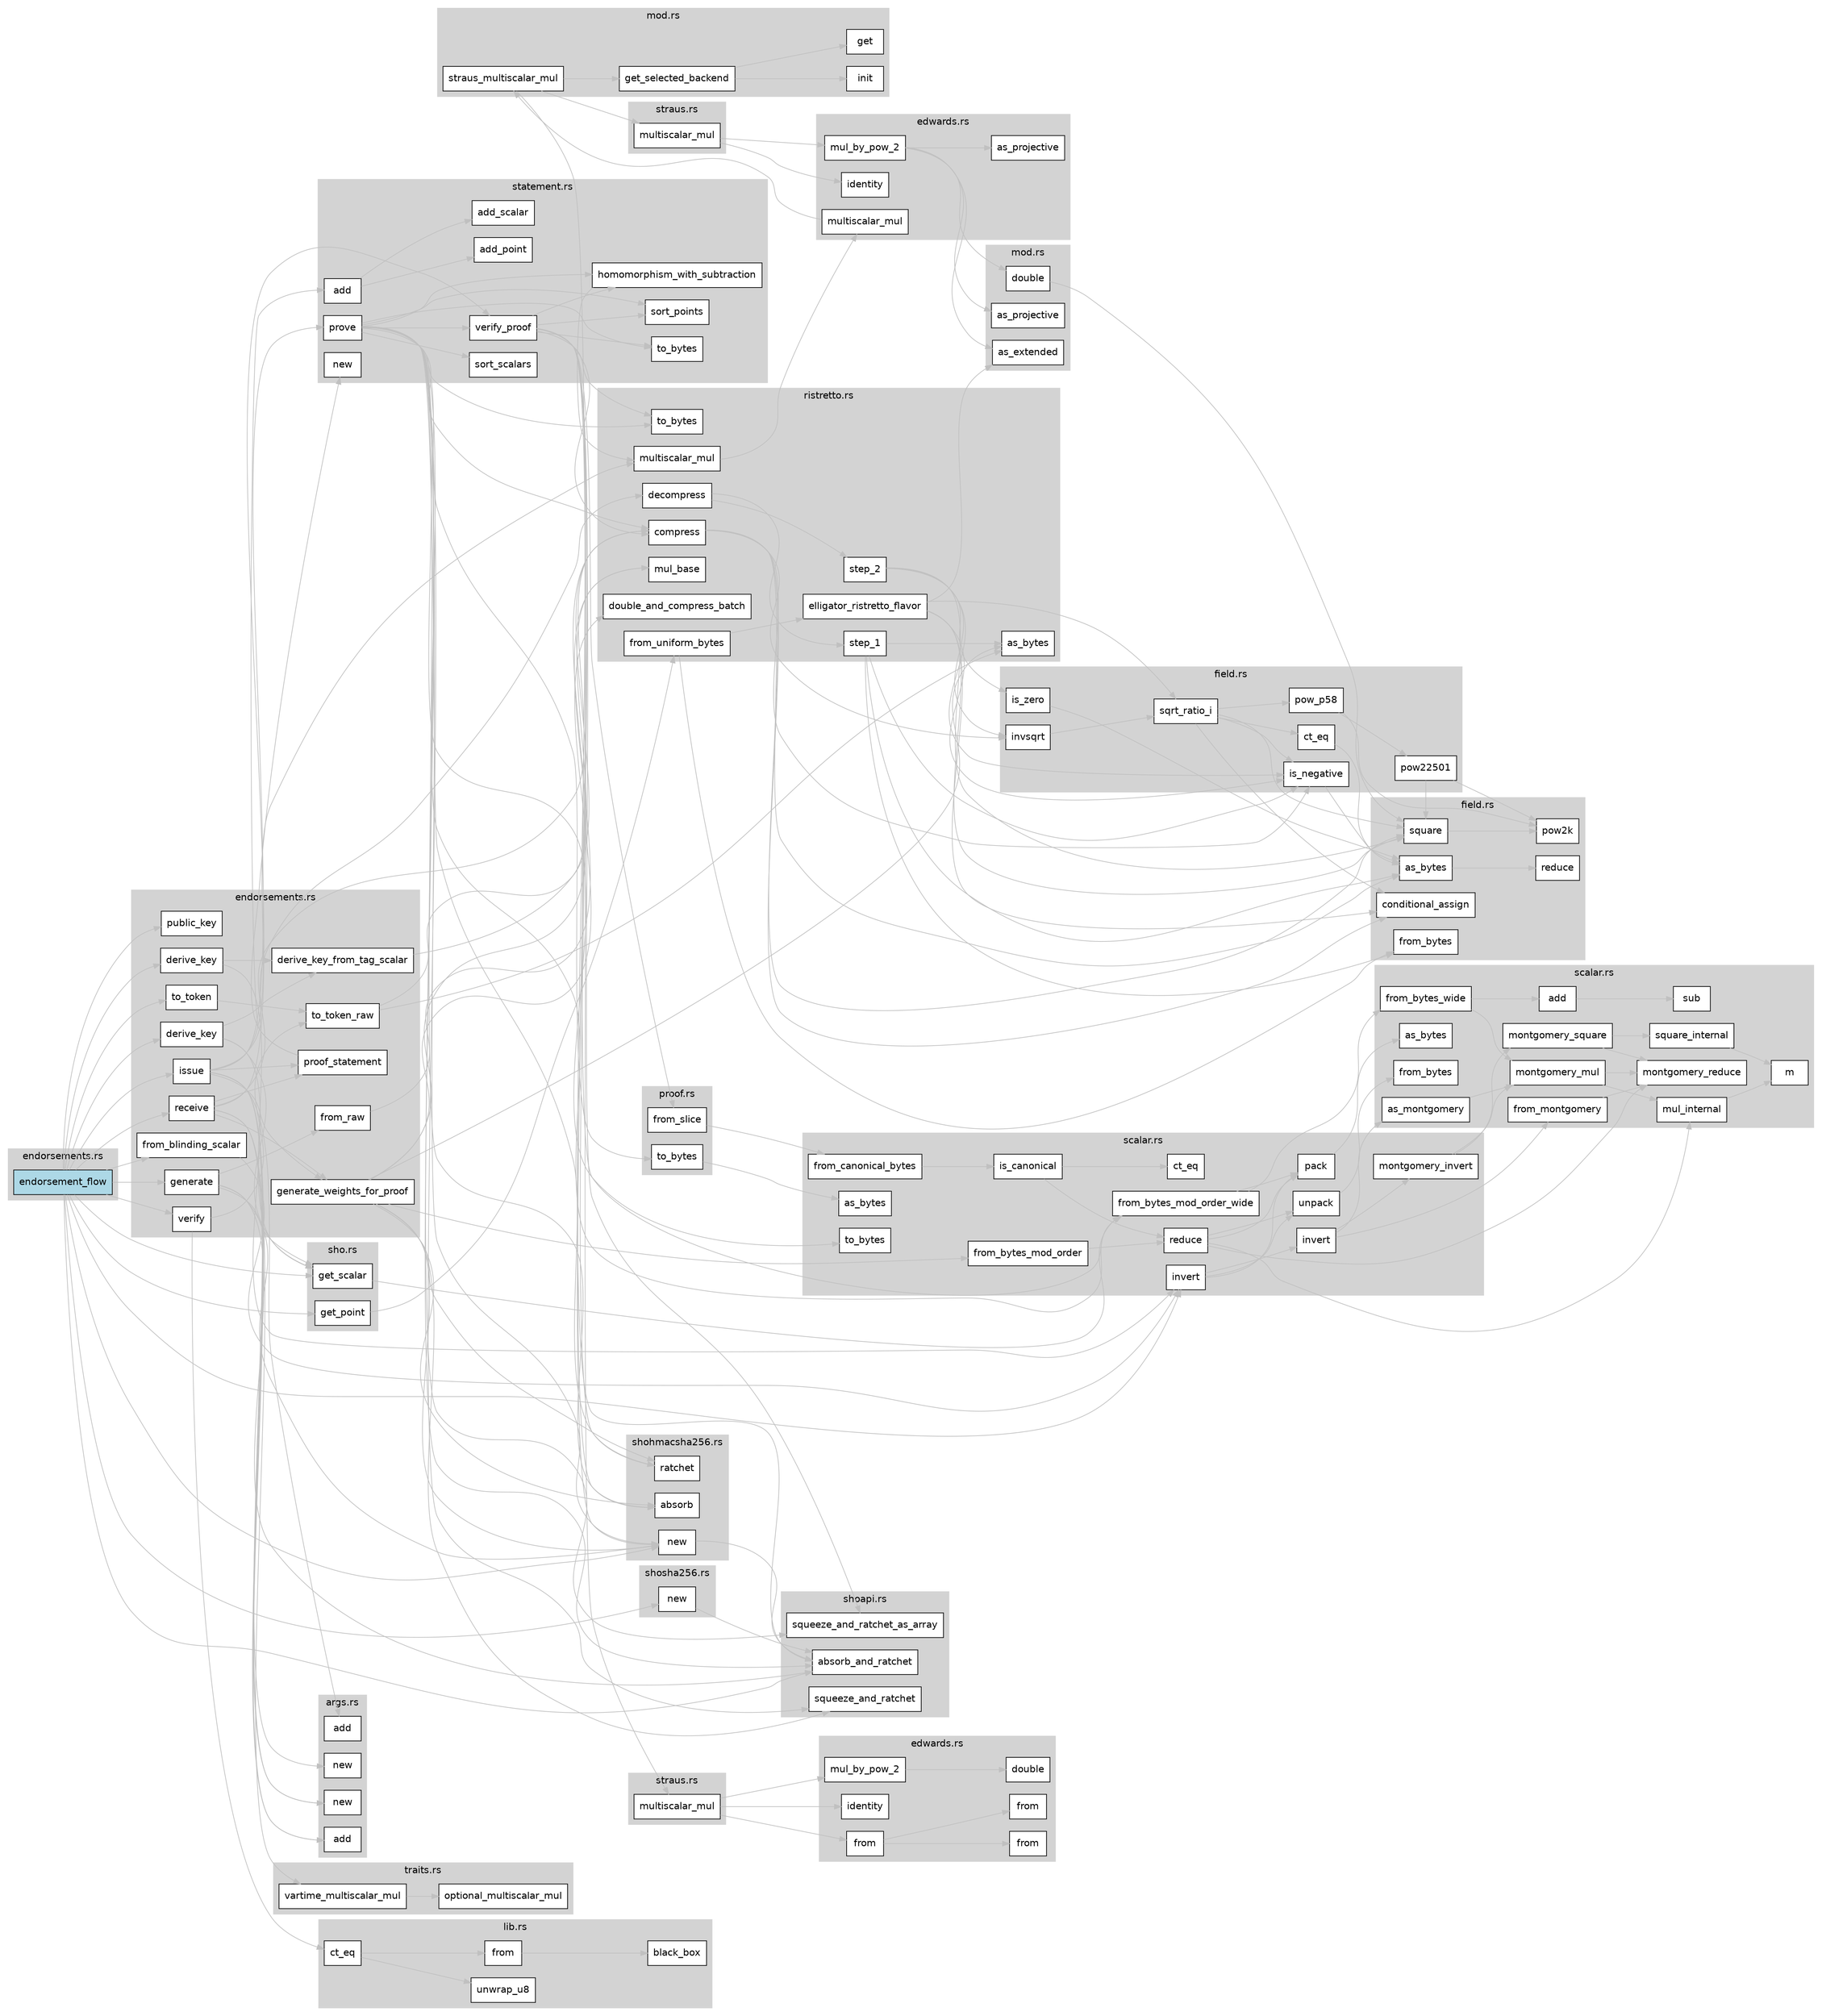 digraph function_subgraph {
  rankdir=LR;
  node [shape=box, style=filled, fontname=Helvetica];
  edge [color=gray];

  subgraph cluster_0 {
    label = "mod.rs";
    style=filled;
    color=lightgrey;
    fontname=Helvetica;
    "rust-analyzer cargo curve25519-dalek 4.1.3 backend/straus_multiscalar_mul()." [label="straus_multiscalar_mul", tooltip="pub fn straus_multiscalar_mul<I, J>(scalars: I, points: J) -> EdwardsPoint where     I: IntoIterator,     I::Item: core::borrow::Borrow<Scalar>,     J: IntoIterator,     J::Item: core::borrow::Borrow<...", fillcolor=white, style="filled"]
    "rust-analyzer cargo curve25519-dalek 4.1.3 backend/cpuid_avx2/init()." [label="init", tooltip="", fillcolor=white, style="filled"]
    "rust-analyzer cargo curve25519-dalek 4.1.3 backend/cpuid_avx2/impl#[InitToken]get()." [label="get", tooltip="", fillcolor=white, style="filled"]
    "rust-analyzer cargo curve25519-dalek 4.1.3 backend/get_selected_backend()." [label="get_selected_backend", tooltip="fn get_selected_backend() -> BackendKind {     #[cfg(all(curve25519_dalek_backend = ' simd' , nightly))]     {         cpufeatures::new!(cpuid_avx512, ' avx512ifma' , ' avx512vl' );         let token_...", fillcolor=white, style="filled"]
  }
  subgraph cluster_1 {
    label = "mod.rs";
    style=filled;
    color=lightgrey;
    fontname=Helvetica;
    "rust-analyzer cargo curve25519-dalek 4.1.3 backend/serial/curve_models/impl#[ProjectivePoint]double()." [label="double", tooltip="    pub fn double(&self) -> CompletedPoint {         // Double()         let XX = self.X.square();         let YY = self.Y.square();         let ZZ2 = self.Z.square2();         let X_plus_Y = &self.X ...", fillcolor=white, style="filled"]
    "rust-analyzer cargo curve25519-dalek 4.1.3 backend/serial/curve_models/impl#[CompletedPoint]as_extended()." [label="as_extended", tooltip="    pub fn as_extended(&self) -> EdwardsPoint {         EdwardsPoint {             X: &self.X * &self.T,             Y: &self.Y * &self.Z,             Z: &self.Z * &self.T,             T: &self.X * &s...", fillcolor=white, style="filled"]
    "rust-analyzer cargo curve25519-dalek 4.1.3 backend/serial/curve_models/impl#[CompletedPoint]as_projective()." [label="as_projective", tooltip="    pub fn as_projective(&self) -> ProjectivePoint {         ProjectivePoint {             X: &self.X * &self.T,             Y: &self.Y * &self.Z,             Z: &self.Z * &self.T,         }     }", fillcolor=white, style="filled"]
  }
  subgraph cluster_2 {
    label = "straus.rs";
    style=filled;
    color=lightgrey;
    fontname=Helvetica;
    "rust-analyzer cargo curve25519-dalek 4.1.3 backend/serial/scalar_mul/straus/impl#[Straus][MultiscalarMul]multiscalar_mul()." [label="multiscalar_mul", tooltip="    fn multiscalar_mul<I, J>(scalars: I, points: J) -> EdwardsPoint     where         I: IntoIterator,         I::Item: Borrow<Scalar>,         J: IntoIterator,         J::Item: Borrow<EdwardsPoint>, ...", fillcolor=white, style="filled"]
  }
  subgraph cluster_3 {
    label = "field.rs";
    style=filled;
    color=lightgrey;
    fontname=Helvetica;
    "rust-analyzer cargo curve25519-dalek 4.1.3 backend/serial/u64/field/impl#[FieldElement51]from_bytes()." [label="from_bytes", tooltip="    pub fn from_bytes(bytes: &[u8; 32]) -> FieldElement51 {         let load8 = |input: &[u8]| -> u64 {                (input[0] as u64)             | ((input[1] as u64) << 8)             | ((input[2]...", fillcolor=white, style="filled"]
    "rust-analyzer cargo curve25519-dalek 4.1.3 backend/serial/u64/field/impl#[FieldElement51]pow2k()." [label="pow2k", tooltip="    pub fn pow2k(&self, mut k: u32) -> FieldElement51 {          debug_assert!( k > 0 );          /// Multiply two 64-bit integers with 128 bits of output.         #[inline(always)]         fn m(x: u6...", fillcolor=white, style="filled"]
    "rust-analyzer cargo curve25519-dalek 4.1.3 backend/serial/u64/field/impl#[FieldElement51]square()." [label="square", tooltip="    pub fn square(&self) -> FieldElement51 {         self.pow2k(1)     }", fillcolor=white, style="filled"]
    "rust-analyzer cargo curve25519-dalek 4.1.3 backend/serial/u64/field/impl#[FieldElement51]as_bytes()." [label="as_bytes", tooltip="    pub fn as_bytes(&self) -> [u8; 32] {         // Let h = limbs[0] + limbs[1]*2^51 + ... + limbs[4]*2^204.         //         // Write h = pq + r with 0 <= r < p.         //         // We want to co...", fillcolor=white, style="filled"]
    "rust-analyzer cargo curve25519-dalek 4.1.3 backend/serial/u64/field/impl#[FieldElement51]reduce()." [label="reduce", tooltip="    fn reduce(mut limbs: [u64; 5]) -> FieldElement51 {         const LOW_51_BIT_MASK: u64 = (1u64 << 51) - 1;          // Since the input limbs are bounded by 2^64, the biggest         // carry-out is...", fillcolor=white, style="filled"]
    "rust-analyzer cargo curve25519-dalek 4.1.3 backend/serial/u64/field/impl#[FieldElement51][ConditionallySelectable]conditional_assign()." [label="conditional_assign", tooltip="    fn conditional_assign(&mut self, other: &FieldElement51, choice: Choice) {         self.0[0].conditional_assign(&other.0[0], choice);         self.0[1].conditional_assign(&other.0[1], choice);    ...", fillcolor=white, style="filled"]
  }
  subgraph cluster_4 {
    label = "scalar.rs";
    style=filled;
    color=lightgrey;
    fontname=Helvetica;
    "rust-analyzer cargo curve25519-dalek 4.1.3 backend/serial/u64/scalar/impl#[Scalar52]as_bytes()." [label="as_bytes", tooltip="    pub fn as_bytes(&self) -> [u8; 32] {         let mut s = [0u8; 32];          s[ 0] =  (self.0[ 0] >>  0)                      as u8;         s[ 1] =  (self.0[ 0] >>  8)                      as u8;...", fillcolor=white, style="filled"]
    "rust-analyzer cargo curve25519-dalek 4.1.3 backend/serial/u64/scalar/impl#[Scalar52]sub()." [label="sub", tooltip="    pub fn sub(a: &Scalar52, b: &Scalar52) -> Scalar52 {         // Optimization barrier to prevent compiler from inserting branch instructions         // TODO(tarcieri): find a better home (or abstra...", fillcolor=white, style="filled"]
    "rust-analyzer cargo curve25519-dalek 4.1.3 backend/serial/u64/scalar/m()." [label="m", tooltip="fn m(x: u64, y: u64) -> u128 {     (x as u128) * (y as u128) }", fillcolor=white, style="filled"]
    "rust-analyzer cargo curve25519-dalek 4.1.3 backend/serial/u64/scalar/impl#[Scalar52]from_bytes_wide()." [label="from_bytes_wide", tooltip="    pub fn from_bytes_wide(bytes: &[u8; 64]) -> Scalar52 {         let mut words = [0u64; 8];         for i in 0..8 {             for j in 0..8 {                 words[i] |= (bytes[(i * 8) + j] as u64...", fillcolor=white, style="filled"]
    "rust-analyzer cargo curve25519-dalek 4.1.3 backend/serial/u64/scalar/impl#[Scalar52]from_montgomery()." [label="from_montgomery", tooltip="    pub fn from_montgomery(&self) -> Scalar52 {         let mut limbs = [0u128; 9];         for i in 0..5 {             limbs[i] = self[i] as u128;         }         Scalar52::montgomery_reduce(&limbs...", fillcolor=white, style="filled"]
    "rust-analyzer cargo curve25519-dalek 4.1.3 backend/serial/u64/scalar/impl#[Scalar52]as_montgomery()." [label="as_montgomery", tooltip="    pub fn as_montgomery(&self) -> Scalar52 {         Scalar52::montgomery_mul(self, &constants::RR)     }", fillcolor=white, style="filled"]
    "rust-analyzer cargo curve25519-dalek 4.1.3 backend/serial/u64/scalar/impl#[Scalar52]from_bytes()." [label="from_bytes", tooltip="    pub fn from_bytes(bytes: &[u8; 32]) -> Scalar52 {         let mut words = [0u64; 4];         for i in 0..4 {             for j in 0..8 {                 words[i] |= (bytes[(i * 8) + j] as u64) << ...", fillcolor=white, style="filled"]
    "rust-analyzer cargo curve25519-dalek 4.1.3 backend/serial/u64/scalar/impl#[Scalar52]montgomery_square()." [label="montgomery_square", tooltip="    pub fn montgomery_square(&self) -> Scalar52 {         Scalar52::montgomery_reduce(&Scalar52::square_internal(self))     }", fillcolor=white, style="filled"]
    "rust-analyzer cargo curve25519-dalek 4.1.3 backend/serial/u64/scalar/impl#[Scalar52]square_internal()." [label="square_internal", tooltip="    fn square_internal(a: &Scalar52) -> [u128; 9] {         let aa = [             a[0] * 2,             a[1] * 2,             a[2] * 2,             a[3] * 2,         ];          [             m( a[0]...", fillcolor=white, style="filled"]
    "rust-analyzer cargo curve25519-dalek 4.1.3 backend/serial/u64/scalar/impl#[Scalar52]montgomery_mul()." [label="montgomery_mul", tooltip="    pub fn montgomery_mul(a: &Scalar52, b: &Scalar52) -> Scalar52 {         Scalar52::montgomery_reduce(&Scalar52::mul_internal(a, b))     }", fillcolor=white, style="filled"]
    "rust-analyzer cargo curve25519-dalek 4.1.3 backend/serial/u64/scalar/impl#[Scalar52]mul_internal()." [label="mul_internal", tooltip="    pub (crate) fn mul_internal(a: &Scalar52, b: &Scalar52) -> [u128; 9] {         let mut z = [0u128; 9];          z[0] = m(a[0], b[0]);         z[1] = m(a[0], b[1]) + m(a[1], b[0]);         z[2] = m...", fillcolor=white, style="filled"]
    "rust-analyzer cargo curve25519-dalek 4.1.3 backend/serial/u64/scalar/impl#[Scalar52]add()." [label="add", tooltip="    pub fn add(a: &Scalar52, b: &Scalar52) -> Scalar52 {         let mut sum = Scalar52::ZERO;         let mask = (1u64 << 52) - 1;          // a + b         let mut carry: u64 = 0;         for i in 0...", fillcolor=white, style="filled"]
    "rust-analyzer cargo curve25519-dalek 4.1.3 backend/serial/u64/scalar/impl#[Scalar52]montgomery_reduce()." [label="montgomery_reduce", tooltip="    pub (crate) fn montgomery_reduce(limbs: &[u128; 9]) -> Scalar52 {          #[inline(always)]         fn part1(sum: u128) -> (u128, u64) {             let p = (sum as u64).wrapping_mul(constants::L...", fillcolor=white, style="filled"]
  }
  subgraph cluster_5 {
    label = "edwards.rs";
    style=filled;
    color=lightgrey;
    fontname=Helvetica;
    "rust-analyzer cargo curve25519-dalek 4.1.3 backend/vector/avx2/edwards/impl#[ExtendedPoint]mul_by_pow_2()." [label="mul_by_pow_2", tooltip="    pub fn mul_by_pow_2(&self, k: u32) -> ExtendedPoint {         let mut tmp: ExtendedPoint = *self;         for _ in 0..k {             tmp = tmp.double();         }         tmp     }", fillcolor=white, style="filled"]
    "rust-analyzer cargo curve25519-dalek 4.1.3 backend/vector/avx2/edwards/impl#[ExtendedPoint]double()." [label="double", tooltip="    pub fn double(&self) -> ExtendedPoint {         // Want to compute (X1 Y1 Z1 X1+Y1).         // Not sure how to do this less expensively than computing         // (X1 Y1 Z1 T1) --(256bit shuffle)-...", fillcolor=white, style="filled"]
    "rust-analyzer cargo curve25519-dalek 4.1.3 backend/vector/avx2/edwards/impl#[CachedPoint][`From<ExtendedPoint>`]from()." [label="from", tooltip="    fn from(P: ExtendedPoint) -> CachedPoint {         let mut x = P.0;          x = x.blend(x.diff_sum(), Lanes::AB);         // x = (Y2 - X2, Y2 + X2, Z2, T2) = (S2 S3 Z2 T2)          x = x * (12166...", fillcolor=white, style="filled"]
    "rust-analyzer cargo curve25519-dalek 4.1.3 backend/vector/avx2/edwards/impl#[ExtendedPoint][`From<crate::EdwardsPoint>`]from()." [label="from", tooltip="    fn from(P: edwards::EdwardsPoint) -> ExtendedPoint {         ExtendedPoint(FieldElement2625x4::new(&P.X, &P.Y, &P.Z, &P.T))     }", fillcolor=white, style="filled"]
    "rust-analyzer cargo curve25519-dalek 4.1.3 backend/vector/avx2/edwards/impl#[ExtendedPoint][Identity]identity()." [label="identity", tooltip="    fn identity() -> ExtendedPoint {         constants::EXTENDEDPOINT_IDENTITY     }", fillcolor=white, style="filled"]
    "rust-analyzer cargo curve25519-dalek 4.1.3 backend/vector/avx2/edwards/impl#[`LookupTable<CachedPoint>`][`From<&crate::EdwardsPoint>`]from()." [label="from", tooltip="    fn from(point: &edwards::EdwardsPoint) -> Self {         let P = ExtendedPoint::from(*point);         let mut points = [CachedPoint::from(P); 8];         for i in 0..7 {             points[i + 1] ...", fillcolor=white, style="filled"]
  }
  subgraph cluster_6 {
    label = "straus.rs";
    style=filled;
    color=lightgrey;
    fontname=Helvetica;
    "rust-analyzer cargo curve25519-dalek 4.1.3 backend/vector/scalar_mul/straus/spec_avx2/impl#[Straus][MultiscalarMul]multiscalar_mul()." [label="multiscalar_mul", tooltip="        fn multiscalar_mul<I, J>(scalars: I, points: J) -> EdwardsPoint         where             I: IntoIterator,             I::Item: Borrow<Scalar>,             J: IntoIterator,             J::Item...", fillcolor=white, style="filled"]
  }
  subgraph cluster_7 {
    label = "edwards.rs";
    style=filled;
    color=lightgrey;
    fontname=Helvetica;
    "rust-analyzer cargo curve25519-dalek 4.1.3 edwards/impl#[EdwardsPoint]as_projective()." [label="as_projective", tooltip="    pub(crate) const fn as_projective(&self) -> ProjectivePoint {         ProjectivePoint {             X: self.X,             Y: self.Y,             Z: self.Z,         }     }", fillcolor=white, style="filled"]
    "rust-analyzer cargo curve25519-dalek 4.1.3 edwards/impl#[EdwardsPoint]mul_by_pow_2()." [label="mul_by_pow_2", tooltip="    pub(crate) fn mul_by_pow_2(&self, k: u32) -> EdwardsPoint {         debug_assert!(k > 0);         let mut r: CompletedPoint;         let mut s = self.as_projective();         for _ in 0..(k - 1) {...", fillcolor=white, style="filled"]
    "rust-analyzer cargo curve25519-dalek 4.1.3 edwards/impl#[EdwardsPoint][MultiscalarMul]multiscalar_mul()." [label="multiscalar_mul", tooltip="    fn multiscalar_mul<I, J>(scalars: I, points: J) -> EdwardsPoint     where         I: IntoIterator,         I::Item: Borrow<Scalar>,         J: IntoIterator,         J::Item: Borrow<EdwardsPoint>, ...", fillcolor=white, style="filled"]
    "rust-analyzer cargo curve25519-dalek 4.1.3 edwards/impl#[EdwardsPoint][Identity]identity()." [label="identity", tooltip="    fn identity() -> EdwardsPoint {         EdwardsPoint {             X: FieldElement::ZERO,             Y: FieldElement::ONE,             Z: FieldElement::ONE,             T: FieldElement::ZERO,    ...", fillcolor=white, style="filled"]
  }
  subgraph cluster_8 {
    label = "field.rs";
    style=filled;
    color=lightgrey;
    fontname=Helvetica;
    "rust-analyzer cargo curve25519-dalek 4.1.3 field/impl#[`crate::lizard::lizard_constants::FieldElement51`]is_negative()." [label="is_negative", tooltip="    pub(crate) fn is_negative(&self) -> Choice {         let bytes = self.as_bytes();         (bytes[0] & 1).into()     }", fillcolor=white, style="filled"]
    "rust-analyzer cargo curve25519-dalek 4.1.3 field/impl#[`crate::lizard::lizard_constants::FieldElement51`]is_zero()." [label="is_zero", tooltip="    pub(crate) fn is_zero(&self) -> Choice {         let zero = [0u8; 32];         let bytes = self.as_bytes();          bytes.ct_eq(&zero)     }", fillcolor=white, style="filled"]
    "rust-analyzer cargo curve25519-dalek 4.1.3 field/impl#[`crate::lizard::lizard_constants::FieldElement51`][ConstantTimeEq]ct_eq()." [label="ct_eq", tooltip="    fn ct_eq(&self, other: &FieldElement) -> Choice {         self.as_bytes().ct_eq(&other.as_bytes())     }", fillcolor=white, style="filled"]
    "rust-analyzer cargo curve25519-dalek 4.1.3 field/impl#[`crate::lizard::lizard_constants::FieldElement51`]invsqrt()." [label="invsqrt", tooltip="    pub(crate) fn invsqrt(&self) -> (Choice, FieldElement) {         FieldElement::sqrt_ratio_i(&FieldElement::ONE, self)     }", fillcolor=white, style="filled"]
    "rust-analyzer cargo curve25519-dalek 4.1.3 field/impl#[`crate::lizard::lizard_constants::FieldElement51`]pow_p58()." [label="pow_p58", tooltip="    fn pow_p58(&self) -> FieldElement {         // The bits of (p-5)/8 are 101111.....11.         //         //                                 nonzero bits of exponent         let (t19, _) = self.pow...", fillcolor=white, style="filled"]
    "rust-analyzer cargo curve25519-dalek 4.1.3 field/impl#[`crate::lizard::lizard_constants::FieldElement51`]sqrt_ratio_i()." [label="sqrt_ratio_i", tooltip="    pub(crate) fn sqrt_ratio_i(u: &FieldElement, v: &FieldElement) -> (Choice, FieldElement) {         // Using the same trick as in ed25519 decoding, we merge the         // inversion, the square roo...", fillcolor=white, style="filled"]
    "rust-analyzer cargo curve25519-dalek 4.1.3 field/impl#[`crate::lizard::lizard_constants::FieldElement51`]pow22501()." [label="pow22501", tooltip="    fn pow22501(&self) -> (FieldElement, FieldElement) {         // Instead of managing which temporary variables are used         // for what, we define as many as we need and leave stack         // ...", fillcolor=white, style="filled"]
  }
  subgraph cluster_9 {
    label = "ristretto.rs";
    style=filled;
    color=lightgrey;
    fontname=Helvetica;
    "rust-analyzer cargo curve25519-dalek 4.1.3 ristretto/impl#[RistrettoPoint]elligator_ristretto_flavor()." [label="elligator_ristretto_flavor", tooltip="    pub(crate) fn elligator_ristretto_flavor(r_0: &FieldElement) -> RistrettoPoint {         let i = &constants::SQRT_M1;         let d = &constants::EDWARDS_D;         let one_minus_d_sq = &constants...", fillcolor=white, style="filled"]
    "rust-analyzer cargo curve25519-dalek 4.1.3 ristretto/impl#[RistrettoPoint]double_and_compress_batch()." [label="double_and_compress_batch", tooltip="    pub fn double_and_compress_batch<'a, I>(points: I) -> Vec<CompressedRistretto>     where         I: IntoIterator<Item = &'a RistrettoPoint>,     {         #[derive(Copy, Clone, Debug)]         str...", fillcolor=white, style="filled"]
    "rust-analyzer cargo curve25519-dalek 4.1.3 ristretto/impl#[RistrettoPoint][MultiscalarMul]multiscalar_mul()." [label="multiscalar_mul", tooltip="    fn multiscalar_mul<I, J>(scalars: I, points: J) -> RistrettoPoint     where         I: IntoIterator,         I::Item: Borrow<Scalar>,         J: IntoIterator,         J::Item: Borrow<RistrettoPoin...", fillcolor=white, style="filled"]
    "rust-analyzer cargo curve25519-dalek 4.1.3 ristretto/impl#[RistrettoPoint]from_uniform_bytes()." [label="from_uniform_bytes", tooltip="    pub fn from_uniform_bytes(bytes: &[u8; 64]) -> RistrettoPoint {         // This follows the one-way map construction from the Ristretto RFC:         // https://datatracker.ietf.org/doc/html/draft-...", fillcolor=white, style="filled"]
    "rust-analyzer cargo curve25519-dalek 4.1.3 ristretto/impl#[CompressedRistretto]to_bytes()." [label="to_bytes", tooltip="    pub const fn to_bytes(&self) -> [u8; 32] {         self.0     }", fillcolor=white, style="filled"]
    "rust-analyzer cargo curve25519-dalek 4.1.3 ristretto/impl#[RistrettoPoint]mul_base()." [label="mul_base", tooltip="    pub fn mul_base(scalar: &Scalar) -> Self {         #[cfg(not(feature = ' precomputed-tables' ))]         {             scalar * constants::RISTRETTO_BASEPOINT_POINT         }          #[cfg(featur...", fillcolor=white, style="filled"]
    "rust-analyzer cargo curve25519-dalek 4.1.3 ristretto/impl#[CompressedRistretto]as_bytes()." [label="as_bytes", tooltip="    pub const fn as_bytes(&self) -> &[u8; 32] {         &self.0     }", fillcolor=white, style="filled"]
    "rust-analyzer cargo curve25519-dalek 4.1.3 ristretto/impl#[RistrettoPoint]compress()." [label="compress", tooltip="    pub fn compress(&self) -> CompressedRistretto {         let mut X = self.0.X;         let mut Y = self.0.Y;         let Z = &self.0.Z;         let T = &self.0.T;          let u1 = &(Z + &Y) * &(Z ...", fillcolor=white, style="filled"]
    "rust-analyzer cargo curve25519-dalek 4.1.3 ristretto/decompress/step_2()." [label="step_2", tooltip="    pub(super) fn step_2(s: FieldElement) -> (Choice, Choice, Choice, RistrettoPoint) {         // Step 2.  Compute (X:Y:Z:T).         let one = FieldElement::ONE;         let ss = s.square();        ...", fillcolor=white, style="filled"]
    "rust-analyzer cargo curve25519-dalek 4.1.3 ristretto/impl#[CompressedRistretto]decompress()." [label="decompress", tooltip="    pub fn decompress(&self) -> Option<RistrettoPoint> {         let (s_encoding_is_canonical, s_is_negative, s) = decompress::step_1(self);          if (!s_encoding_is_canonical | s_is_negative).into...", fillcolor=white, style="filled"]
    "rust-analyzer cargo curve25519-dalek 4.1.3 ristretto/decompress/step_1()." [label="step_1", tooltip="    pub(super) fn step_1(repr: &CompressedRistretto) -> (Choice, Choice, FieldElement) {         // Step 1. Check s for validity:         // 1.a) s must be 32 bytes (we get this from the type system) ...", fillcolor=white, style="filled"]
  }
  subgraph cluster_10 {
    label = "scalar.rs";
    style=filled;
    color=lightgrey;
    fontname=Helvetica;
    "rust-analyzer cargo curve25519-dalek 4.1.3 scalar/impl#[Scalar]to_bytes()." [label="to_bytes", tooltip="    pub const fn to_bytes(&self) -> [u8; 32] {         self.bytes     }", fillcolor=white, style="filled"]
    "rust-analyzer cargo curve25519-dalek 4.1.3 scalar/impl#[`backend::serial::u64::scalar::Scalar52`]pack()." [label="pack", tooltip="    fn pack(&self) -> Scalar {         Scalar {             bytes: self.as_bytes(),         }     }", fillcolor=white, style="filled"]
    "rust-analyzer cargo curve25519-dalek 4.1.3 scalar/impl#[Scalar]from_bytes_mod_order_wide()." [label="from_bytes_mod_order_wide", tooltip="    pub fn from_bytes_mod_order_wide(input: &[u8; 64]) -> Scalar {         UnpackedScalar::from_bytes_wide(input).pack()     }", fillcolor=white, style="filled"]
    "rust-analyzer cargo curve25519-dalek 4.1.3 scalar/impl#[Scalar]as_bytes()." [label="as_bytes", tooltip="    pub const fn as_bytes(&self) -> &[u8; 32] {         &self.bytes     }", fillcolor=white, style="filled"]
    "rust-analyzer cargo curve25519-dalek 4.1.3 scalar/impl#[`backend::serial::u64::scalar::Scalar52`]invert()." [label="invert", tooltip="    pub fn invert(&self) -> UnpackedScalar {         self.as_montgomery().montgomery_invert().from_montgomery()     }", fillcolor=white, style="filled"]
    "rust-analyzer cargo curve25519-dalek 4.1.3 scalar/impl#[`backend::serial::u64::scalar::Scalar52`]montgomery_invert()." [label="montgomery_invert", tooltip="    pub fn montgomery_invert(&self) -> UnpackedScalar {         // Uses the addition chain from         // https://briansmith.org/ecc-inversion-addition-chains-01#curve25519_scalar_inversion         l...", fillcolor=white, style="filled"]
    "rust-analyzer cargo curve25519-dalek 4.1.3 scalar/impl#[Scalar][ConstantTimeEq]ct_eq()." [label="ct_eq", tooltip="    fn ct_eq(&self, other: &Self) -> Choice {         self.bytes.ct_eq(&other.bytes)     }", fillcolor=white, style="filled"]
    "rust-analyzer cargo curve25519-dalek 4.1.3 scalar/impl#[Scalar]unpack()." [label="unpack", tooltip="    pub(crate) fn unpack(&self) -> UnpackedScalar {         UnpackedScalar::from_bytes(&self.bytes)     }", fillcolor=white, style="filled"]
    "rust-analyzer cargo curve25519-dalek 4.1.3 scalar/impl#[Scalar]reduce()." [label="reduce", tooltip="    fn reduce(&self) -> Scalar {         let x = self.unpack();         let xR = UnpackedScalar::mul_internal(&x, &constants::R);         let x_mod_l = UnpackedScalar::montgomery_reduce(&xR);         ...", fillcolor=white, style="filled"]
    "rust-analyzer cargo curve25519-dalek 4.1.3 scalar/impl#[Scalar]from_canonical_bytes()." [label="from_canonical_bytes", tooltip="    pub fn from_canonical_bytes(bytes: [u8; 32]) -> CtOption<Scalar> {         let high_bit_unset = (bytes[31] >> 7).ct_eq(&0);         let candidate = Scalar { bytes };         CtOption::new(candidat...", fillcolor=white, style="filled"]
    "rust-analyzer cargo curve25519-dalek 4.1.3 scalar/impl#[Scalar]invert()." [label="invert", tooltip="    pub fn invert(&self) -> Scalar {         self.unpack().invert().pack()     }", fillcolor=white, style="filled"]
    "rust-analyzer cargo curve25519-dalek 4.1.3 scalar/impl#[Scalar]from_bytes_mod_order()." [label="from_bytes_mod_order", tooltip="    pub fn from_bytes_mod_order(bytes: [u8; 32]) -> Scalar {         // Temporarily allow s_unreduced.bytes > 2^255 ...         let s_unreduced = Scalar { bytes };          // Then reduce mod the grou...", fillcolor=white, style="filled"]
    "rust-analyzer cargo curve25519-dalek 4.1.3 scalar/impl#[Scalar]is_canonical()." [label="is_canonical", tooltip="    fn is_canonical(&self) -> Choice {         self.ct_eq(&self.reduce())     }", fillcolor=white, style="filled"]
  }
  subgraph cluster_11 {
    label = "traits.rs";
    style=filled;
    color=lightgrey;
    fontname=Helvetica;
    "rust-analyzer cargo curve25519-dalek 4.1.3 traits/VartimeMultiscalarMul#vartime_multiscalar_mul()." [label="vartime_multiscalar_mul", tooltip="    fn vartime_multiscalar_mul<I, J>(scalars: I, points: J) -> Self::Point     where         I: IntoIterator,         I::Item: Borrow<Scalar>,         J: IntoIterator,         J::Item: Borrow<Self::Po...", fillcolor=white, style="filled"]
    "rust-analyzer cargo curve25519-dalek 4.1.3 traits/VartimeMultiscalarMul#optional_multiscalar_mul()." [label="optional_multiscalar_mul", tooltip="    fn optional_multiscalar_mul<I, J>(scalars: I, points: J) -> Option<Self::Point>     where         I: IntoIterator,         I::Item: Borrow<Scalar>,         J: IntoIterator<Item = Option<Self::Poin...", fillcolor=white, style="filled"]
  }
  subgraph cluster_12 {
    label = "lib.rs";
    style=filled;
    color=lightgrey;
    fontname=Helvetica;
    "rust-analyzer cargo subtle 2.6.0 black_box()." [label="black_box", tooltip="fn black_box<T: Copy>(input: T) -> T {     unsafe {         // Optimization barrier         //         // SAFETY:         //   - &input is not NULL because we own input;         //   - input is Copy a...", fillcolor=white, style="filled"]
    "rust-analyzer cargo subtle 2.6.0 impl#[Choice][`From<u8>`]from()." [label="from", tooltip="    fn from(input: u8) -> Choice {         debug_assert!((input == 0u8) | (input == 1u8));          // Our goal is to prevent the compiler from inferring that the value held inside the         // resu...", fillcolor=white, style="filled"]
    "rust-analyzer cargo subtle 2.6.0 impl#[Choice]unwrap_u8()." [label="unwrap_u8", tooltip="    pub fn unwrap_u8(&self) -> u8 {         self.0     }", fillcolor=white, style="filled"]
    "rust-analyzer cargo subtle 2.6.0 impl#[`[T]`][ConstantTimeEq]ct_eq()." [label="ct_eq", tooltip="    fn ct_eq(&self, _rhs: &[T]) -> Choice {         let len = self.len();          // Short-circuit on the *lengths* of the slices, not their         // contents.         if len != _rhs.len() {       ...", fillcolor=white, style="filled"]
  }
  subgraph cluster_13 {
    label = "args.rs";
    style=filled;
    color=lightgrey;
    fontname=Helvetica;
    "rust-analyzer cargo poksho 0.7.0 args/impl#[PointArgs]add()." [label="add", tooltip="    pub fn add(&mut self, s: impl Into<Cow<'static, str>>, val: RistrettoPoint) {         self.0.insert(s.into(), val);     }", fillcolor=white, style="filled"]
    "rust-analyzer cargo poksho 0.7.0 args/impl#[ScalarArgs]add()." [label="add", tooltip="    pub fn add(&mut self, s: impl Into<Cow<'static, str>>, val: Scalar) {         self.0.insert(s.into(), val);     }", fillcolor=white, style="filled"]
    "rust-analyzer cargo poksho 0.7.0 args/impl#[ScalarArgs]new()." [label="new", tooltip="    pub fn new() -> Self {         Self(HashMap::new())     }", fillcolor=white, style="filled"]
    "rust-analyzer cargo poksho 0.7.0 args/impl#[PointArgs]new()." [label="new", tooltip="    pub fn new() -> Self {         Self(HashMap::new())     }", fillcolor=white, style="filled"]
  }
  subgraph cluster_14 {
    label = "proof.rs";
    style=filled;
    color=lightgrey;
    fontname=Helvetica;
    "rust-analyzer cargo poksho 0.7.0 proof/impl#[Proof]to_bytes()." [label="to_bytes", tooltip="    pub fn to_bytes(&self) -> Vec<u8> {         [&self.challenge]             .into_iter()             .chain(&self.response)             .flat_map(|scalar| *scalar.as_bytes())             .collect() ...", fillcolor=white, style="filled"]
    "rust-analyzer cargo poksho 0.7.0 proof/impl#[Proof]from_slice()." [label="from_slice", tooltip="    pub fn from_slice(bytes: &[u8]) -> Option<Self> {         // TODO use Iterator::array_chunks once that's stabilized.         // See https://github.com/rust-lang/rust/issues/100450.         let chu...", fillcolor=white, style="filled"]
  }
  subgraph cluster_15 {
    label = "shoapi.rs";
    style=filled;
    color=lightgrey;
    fontname=Helvetica;
    "rust-analyzer cargo poksho 0.7.0 shoapi/ShoApi#squeeze_and_ratchet()." [label="squeeze_and_ratchet", tooltip="    fn squeeze_and_ratchet(&mut self, outlen: usize) -> Vec<u8> {         let mut out = vec![0; outlen];         self.squeeze_and_ratchet_into(&mut out);         out     }", fillcolor=white, style="filled"]
    "rust-analyzer cargo poksho 0.7.0 shoapi/ShoApi#absorb_and_ratchet()." [label="absorb_and_ratchet", tooltip="    fn absorb_and_ratchet(&mut self, input: &[u8]) {         self.absorb(input);         self.ratchet();     }", fillcolor=white, style="filled"]
    "rust-analyzer cargo poksho 0.7.0 shoapi/impl#[S][ShoApiExt]squeeze_and_ratchet_as_array()." [label="squeeze_and_ratchet_as_array", tooltip="    fn squeeze_and_ratchet_as_array<const N: usize>(&mut self) -> [u8; N] {         let mut out = [0; N];         self.squeeze_and_ratchet_into(&mut out);         out     }", fillcolor=white, style="filled"]
  }
  subgraph cluster_16 {
    label = "shohmacsha256.rs";
    style=filled;
    color=lightgrey;
    fontname=Helvetica;
    "rust-analyzer cargo poksho 0.7.0 shohmacsha256/impl#[ShoHmacSha256][ShoApi]new()." [label="new", tooltip="    fn new(label: &[u8]) -> ShoHmacSha256 {         let mut sho = ShoHmacSha256 {             hasher: Hmac::<Sha256>::new_from_slice(&[0; HASH_LEN])                 .expect(' HMAC accepts 256-bit keys...", fillcolor=white, style="filled"]
    "rust-analyzer cargo poksho 0.7.0 shohmacsha256/impl#[ShoHmacSha256][ShoApi]ratchet()." [label="ratchet", tooltip="    fn ratchet(&mut self) {         if let Mode::RATCHETED = self.mode {             return;         }         self.hasher.update(&[0x00]);         self.cv             .copy_from_slice(&self.hasher.cl...", fillcolor=white, style="filled"]
    "rust-analyzer cargo poksho 0.7.0 shohmacsha256/impl#[ShoHmacSha256][ShoApi]absorb()." [label="absorb", tooltip="    fn absorb(&mut self, input: &[u8]) {         if let Mode::RATCHETED = self.mode {             self.hasher =                 Hmac::<Sha256>::new_from_slice(&self.cv).expect(' HMAC accepts 256-bit k...", fillcolor=white, style="filled"]
  }
  subgraph cluster_17 {
    label = "shosha256.rs";
    style=filled;
    color=lightgrey;
    fontname=Helvetica;
    "rust-analyzer cargo poksho 0.7.0 shosha256/impl#[ShoSha256][ShoApi]new()." [label="new", tooltip="    fn new(label: &[u8]) -> ShoSha256 {         let mut sho = ShoSha256 {             hasher: Sha256::new(),             cv: [0; HASH_LEN],             mode: Mode::RATCHETED,         };         sho.ab...", fillcolor=white, style="filled"]
  }
  subgraph cluster_18 {
    label = "statement.rs";
    style=filled;
    color=lightgrey;
    fontname=Helvetica;
    "rust-analyzer cargo poksho 0.7.0 statement/impl#[Statement]sort_points()." [label="sort_points", tooltip="    fn sort_points(&self, point_args: &PointArgs) -> Result<Vec<RistrettoPoint>, PokshoError> {         if point_args.0.len() != self.point_vec.len() - 1 {             return Err(BadArgsWrongNumberOfP...", fillcolor=white, style="filled"]
    "rust-analyzer cargo poksho 0.7.0 statement/impl#[Statement]add_point()." [label="add_point", tooltip="    fn add_point(         &mut self,         point_name: impl Into<Cow<'static, str>>,     ) -> Result<PointIndex, PokshoError> {         let point_name = point_name.into();         match self.point_m...", fillcolor=white, style="filled"]
    "rust-analyzer cargo poksho 0.7.0 statement/impl#[Statement]new()." [label="new", tooltip="    pub fn new() -> Self {         let mut point_map = HashMap::new();         point_map.insert(' G' .into(), 0); // G is base point         let point_vec = vec![' G' .into()];         Statement {    ...", fillcolor=white, style="filled"]
    "rust-analyzer cargo poksho 0.7.0 statement/impl#[Statement]verify_proof()." [label="verify_proof", tooltip="    pub fn verify_proof(         &self,         proof_bytes: &[u8],         point_args: &PointArgs,         message: &[u8],     ) -> Result<(), PokshoError> {         let proof = Proof::from_slice(pro...", fillcolor=white, style="filled"]
    "rust-analyzer cargo poksho 0.7.0 statement/impl#[Statement]to_bytes()." [label="to_bytes", tooltip="    fn to_bytes(&self) -> Vec<u8> {         let equation_count =             u8::try_from(self.equations.len()).expect(' number of equations fits in a byte' );         let scalar_count =             u...", fillcolor=white, style="filled"]
    "rust-analyzer cargo poksho 0.7.0 statement/impl#[Statement]add_scalar()." [label="add_scalar", tooltip="    fn add_scalar(         &mut self,         scalar_name: impl Into<Cow<'static, str>>,     ) -> Result<ScalarIndex, PokshoError> {         let scalar_name = scalar_name.into();         match self.sc...", fillcolor=white, style="filled"]
    "rust-analyzer cargo poksho 0.7.0 statement/impl#[Statement]add()." [label="add", tooltip="    pub fn add(&mut self, lhs_str: &str, rhs_pairs: &[(&str, &str)]) {         if (lhs_str.is_empty())             || (rhs_pairs.is_empty())             || (rhs_pairs.len() > 255)             || (self...", fillcolor=white, style="filled"]
    "rust-analyzer cargo poksho 0.7.0 statement/impl#[Statement]prove()." [label="prove", tooltip="    pub fn prove(         &self,         scalar_args: &ScalarArgs,         point_args: &PointArgs,         message: &[u8],         randomness: &[u8], // must be 32 bytes     ) -> Result<Vec<u8>, Poksh...", fillcolor=white, style="filled"]
    "rust-analyzer cargo poksho 0.7.0 statement/impl#[Statement]sort_scalars()." [label="sort_scalars", tooltip="    fn sort_scalars(&self, scalar_args: &ScalarArgs) -> Result<G1, PokshoError> {         if scalar_args.0.len() != self.scalar_vec.len() {             return Err(BadArgsWrongNumberOfScalarArgs);     ...", fillcolor=white, style="filled"]
    "rust-analyzer cargo poksho 0.7.0 statement/impl#[Statement]homomorphism_with_subtraction()." [label="homomorphism_with_subtraction", tooltip="    fn homomorphism_with_subtraction(         &self,         g1: &[Scalar],         all_points: &[RistrettoPoint],         challenge: Option<Scalar>,     ) -> G2 {         self.equations             ....", fillcolor=white, style="filled"]
  }
  subgraph cluster_19 {
    label = "endorsements.rs";
    style=filled;
    color=lightgrey;
    fontname=Helvetica;
    "rust-analyzer cargo zkcredential 0.1.0 endorsement_flow()." [label="endorsement_flow", tooltip="fn endorsement_flow(c: &mut Criterion) {     let mut group = c.benchmark_group(' endorsements' );      let mut input_sho = poksho::ShoSha256::new(b' test' );     let inputs: Vec<RistrettoPoint> = (0.....", fillcolor=lightblue, style="filled"]
  }
  subgraph cluster_20 {
    label = "endorsements.rs";
    style=filled;
    color=lightgrey;
    fontname=Helvetica;
    "rust-analyzer cargo zkcredential 0.1.0 endorsements/impl#[ServerRootKeyPair]public_key()." [label="public_key", tooltip="    pub fn public_key(&self) -> &ServerRootPublicKey {         &self.public     }", fillcolor=white, style="filled"]
    "rust-analyzer cargo zkcredential 0.1.0 endorsements/impl#[Endorsement]to_token()." [label="to_token", tooltip="    pub fn to_token(&self, client_key: &ClientDecryptionKey) -> Box<[u8]> {         let P = self.R * client_key.a_inv;         Self::to_token_raw(P)     }", fillcolor=white, style="filled"]
    "rust-analyzer cargo zkcredential 0.1.0 endorsements/impl#[EndorsementResponse]issue()." [label="issue", tooltip="    pub fn issue(         hidden_attribute_points: impl IntoIterator<Item = RistrettoPoint>,         private_key: &ServerDerivedKeyPair,         randomness: [u8; RANDOMNESS_LEN],     ) -> EndorsementR...", fillcolor=white, style="filled"]
    "rust-analyzer cargo zkcredential 0.1.0 endorsements/impl#[ClientDecryptionKey]from_blinding_scalar()." [label="from_blinding_scalar", tooltip="    pub fn from_blinding_scalar(scalar: Scalar) -> Self {         Self {             a_inv: scalar.invert(),         }     }", fillcolor=white, style="filled"]
    "rust-analyzer cargo zkcredential 0.1.0 endorsements/impl#[EndorsementResponse]receive()." [label="receive", tooltip="    pub fn receive(         self,         hidden_attribute_points: impl IntoIterator<Item = RistrettoPoint>,         server_public_key: &ServerDerivedPublicKey,     ) -> Result<ReceivedEndorsements, V...", fillcolor=white, style="filled"]
    "rust-analyzer cargo zkcredential 0.1.0 endorsements/impl#[ServerRootKeyPair]derive_key()." [label="derive_key", tooltip="    pub fn derive_key(&self, mut tag_info: impl ShoApi) -> ServerDerivedKeyPair {         let t = tag_info.get_scalar();         ServerDerivedKeyPair {             sk_prime: (self.sk + t).invert(),   ...", fillcolor=white, style="filled"]
    "rust-analyzer cargo zkcredential 0.1.0 endorsements/impl#[ServerRootKeyPair]from_raw()." [label="from_raw", tooltip="    pub fn from_raw(sk: Scalar) -> Self {         Self {             sk,             public: ServerRootPublicKey {                 PK: RistrettoPoint::mul_base(&sk),             },         }     }", fillcolor=white, style="filled"]
    "rust-analyzer cargo zkcredential 0.1.0 endorsements/impl#[Endorsement]to_token_raw()." [label="to_token_raw", tooltip="    fn to_token_raw(unblinded_endorsement: RistrettoPoint) -> Box<[u8]> {         // Skip the Sho for this, we're hashing a single point into a single bitstring. We don't         // need domain separa...", fillcolor=white, style="filled"]
    "rust-analyzer cargo zkcredential 0.1.0 endorsements/impl#[EndorsementResponse]proof_statement()." [label="proof_statement", tooltip="    fn proof_statement() -> poksho::Statement {         let mut statement = poksho::Statement::new();         // We use a weighted sum where the weights are generated by hashing the inputs (a ' random...", fillcolor=white, style="filled"]
    "rust-analyzer cargo zkcredential 0.1.0 endorsements/impl#[ServerRootPublicKey]derive_key()." [label="derive_key", tooltip="    pub fn derive_key(&self, mut tag_info: impl ShoApi) -> ServerDerivedPublicKey {         let t = tag_info.get_scalar();         self.derive_key_from_tag_scalar(&t)     }", fillcolor=white, style="filled"]
    "rust-analyzer cargo zkcredential 0.1.0 endorsements/impl#[ServerRootPublicKey]derive_key_from_tag_scalar()." [label="derive_key_from_tag_scalar", tooltip="    fn derive_key_from_tag_scalar(&self, t: &Scalar) -> ServerDerivedPublicKey {         ServerDerivedPublicKey {             PK_prime: self.PK + RistrettoPoint::mul_base(t),         }     }", fillcolor=white, style="filled"]
    "rust-analyzer cargo zkcredential 0.1.0 endorsements/impl#[ServerRootKeyPair]generate()." [label="generate", tooltip="    pub fn generate(randomness: [u8; RANDOMNESS_LEN]) -> Self {         let mut sho = poksho::ShoHmacSha256::new(             b' Signal_ZKCredential_Endorsements_ServerRootKeyPair_generate_20240207' ,...", fillcolor=white, style="filled"]
    "rust-analyzer cargo zkcredential 0.1.0 endorsements/impl#[EndorsementResponse]generate_weights_for_proof()." [label="generate_weights_for_proof", tooltip="    fn generate_weights_for_proof(         public_key: &ServerDerivedPublicKey,         E: &[RistrettoPoint],         R: &[CompressedRistretto],     ) -> Vec<Scalar> {         debug_assert_eq!(E.len()...", fillcolor=white, style="filled"]
    "rust-analyzer cargo zkcredential 0.1.0 endorsements/impl#[ServerDerivedKeyPair]verify()." [label="verify", tooltip="    pub fn verify(&self, point: &RistrettoPoint, token: &[u8]) -> Result<(), VerificationFailure> {         let P = self.sk_prime * point;         let expected = Endorsement::to_token_raw(P);         ...", fillcolor=white, style="filled"]
  }
  subgraph cluster_21 {
    label = "sho.rs";
    style=filled;
    color=lightgrey;
    fontname=Helvetica;
    "rust-analyzer cargo zkcredential 0.1.0 sho/ShoExt#get_scalar()." [label="get_scalar", tooltip="    fn get_scalar(&mut self) -> Scalar {         let mut scalar_bytes = [0u8; 64];         self.squeeze_and_ratchet_into(&mut scalar_bytes);         Scalar::from_bytes_mod_order_wide(&scalar_bytes)   ...", fillcolor=white, style="filled"]
    "rust-analyzer cargo zkcredential 0.1.0 sho/ShoExt#get_point()." [label="get_point", tooltip="    fn get_point(&mut self) -> RistrettoPoint {         let mut point_bytes = [0u8; 64];         self.squeeze_and_ratchet_into(&mut point_bytes);         RistrettoPoint::from_uniform_bytes(&point_byte...", fillcolor=white, style="filled"]
  }

  "rust-analyzer cargo poksho 0.7.0 shohmacsha256/impl#[ShoHmacSha256][ShoApi]new()." -> "rust-analyzer cargo poksho 0.7.0 shoapi/ShoApi#absorb_and_ratchet()." [color=gray]
  "rust-analyzer cargo curve25519-dalek 4.1.3 ristretto/impl#[RistrettoPoint]elligator_ristretto_flavor()." -> "rust-analyzer cargo curve25519-dalek 4.1.3 backend/serial/curve_models/impl#[CompletedPoint]as_extended()." [color=gray]
  "rust-analyzer cargo curve25519-dalek 4.1.3 ristretto/impl#[RistrettoPoint]elligator_ristretto_flavor()." -> "rust-analyzer cargo curve25519-dalek 4.1.3 backend/serial/u64/field/impl#[FieldElement51]square()." [color=gray]
  "rust-analyzer cargo curve25519-dalek 4.1.3 ristretto/impl#[RistrettoPoint]elligator_ristretto_flavor()." -> "rust-analyzer cargo curve25519-dalek 4.1.3 backend/serial/u64/field/impl#[FieldElement51][ConditionallySelectable]conditional_assign()." [color=gray]
  "rust-analyzer cargo curve25519-dalek 4.1.3 ristretto/impl#[RistrettoPoint]elligator_ristretto_flavor()." -> "rust-analyzer cargo curve25519-dalek 4.1.3 field/impl#[`crate::lizard::lizard_constants::FieldElement51`]is_negative()." [color=gray]
  "rust-analyzer cargo curve25519-dalek 4.1.3 ristretto/impl#[RistrettoPoint]elligator_ristretto_flavor()." -> "rust-analyzer cargo curve25519-dalek 4.1.3 field/impl#[`crate::lizard::lizard_constants::FieldElement51`]sqrt_ratio_i()." [color=gray]
  "rust-analyzer cargo zkcredential 0.1.0 endorsements/impl#[Endorsement]to_token()." -> "rust-analyzer cargo zkcredential 0.1.0 endorsements/impl#[Endorsement]to_token_raw()." [color=gray]
  "rust-analyzer cargo zkcredential 0.1.0 endorsements/impl#[EndorsementResponse]issue()." -> "rust-analyzer cargo poksho 0.7.0 args/impl#[ScalarArgs]new()." [color=gray]
  "rust-analyzer cargo zkcredential 0.1.0 endorsements/impl#[EndorsementResponse]issue()." -> "rust-analyzer cargo curve25519-dalek 4.1.3 ristretto/impl#[RistrettoPoint]compress()." [color=gray]
  "rust-analyzer cargo zkcredential 0.1.0 endorsements/impl#[EndorsementResponse]issue()." -> "rust-analyzer cargo zkcredential 0.1.0 endorsements/impl#[EndorsementResponse]proof_statement()." [color=gray]
  "rust-analyzer cargo zkcredential 0.1.0 endorsements/impl#[EndorsementResponse]issue()." -> "rust-analyzer cargo zkcredential 0.1.0 endorsements/impl#[EndorsementResponse]generate_weights_for_proof()." [color=gray]
  "rust-analyzer cargo zkcredential 0.1.0 endorsements/impl#[EndorsementResponse]issue()." -> "rust-analyzer cargo curve25519-dalek 4.1.3 ristretto/impl#[RistrettoPoint][MultiscalarMul]multiscalar_mul()." [color=gray]
  "rust-analyzer cargo zkcredential 0.1.0 endorsements/impl#[EndorsementResponse]issue()." -> "rust-analyzer cargo poksho 0.7.0 args/impl#[PointArgs]new()." [color=gray]
  "rust-analyzer cargo zkcredential 0.1.0 endorsements/impl#[EndorsementResponse]issue()." -> "rust-analyzer cargo poksho 0.7.0 args/impl#[PointArgs]add()." [color=gray]
  "rust-analyzer cargo zkcredential 0.1.0 endorsements/impl#[EndorsementResponse]issue()." -> "rust-analyzer cargo poksho 0.7.0 args/impl#[ScalarArgs]add()." [color=gray]
  "rust-analyzer cargo zkcredential 0.1.0 endorsements/impl#[EndorsementResponse]issue()." -> "rust-analyzer cargo poksho 0.7.0 statement/impl#[Statement]prove()." [color=gray]
  "rust-analyzer cargo poksho 0.7.0 proof/impl#[Proof]to_bytes()." -> "rust-analyzer cargo curve25519-dalek 4.1.3 scalar/impl#[Scalar]as_bytes()." [color=gray]
  "rust-analyzer cargo curve25519-dalek 4.1.3 scalar/impl#[`backend::serial::u64::scalar::Scalar52`]pack()." -> "rust-analyzer cargo curve25519-dalek 4.1.3 backend/serial/u64/scalar/impl#[Scalar52]as_bytes()." [color=gray]
  "rust-analyzer cargo curve25519-dalek 4.1.3 scalar/impl#[Scalar]from_bytes_mod_order_wide()." -> "rust-analyzer cargo curve25519-dalek 4.1.3 backend/serial/u64/scalar/impl#[Scalar52]from_bytes_wide()." [color=gray]
  "rust-analyzer cargo curve25519-dalek 4.1.3 scalar/impl#[Scalar]from_bytes_mod_order_wide()." -> "rust-analyzer cargo curve25519-dalek 4.1.3 scalar/impl#[`backend::serial::u64::scalar::Scalar52`]pack()." [color=gray]
  "rust-analyzer cargo poksho 0.7.0 statement/impl#[Statement]verify_proof()." -> "rust-analyzer cargo curve25519-dalek 4.1.3 scalar/impl#[Scalar]from_bytes_mod_order_wide()." [color=gray]
  "rust-analyzer cargo poksho 0.7.0 statement/impl#[Statement]verify_proof()." -> "rust-analyzer cargo poksho 0.7.0 statement/impl#[Statement]homomorphism_with_subtraction()." [color=gray]
  "rust-analyzer cargo poksho 0.7.0 statement/impl#[Statement]verify_proof()." -> "rust-analyzer cargo poksho 0.7.0 shoapi/ShoApi#absorb_and_ratchet()." [color=gray]
  "rust-analyzer cargo poksho 0.7.0 statement/impl#[Statement]verify_proof()." -> "rust-analyzer cargo curve25519-dalek 4.1.3 ristretto/impl#[RistrettoPoint]compress()." [color=gray]
  "rust-analyzer cargo poksho 0.7.0 statement/impl#[Statement]verify_proof()." -> "rust-analyzer cargo curve25519-dalek 4.1.3 ristretto/impl#[CompressedRistretto]to_bytes()." [color=gray]
  "rust-analyzer cargo poksho 0.7.0 statement/impl#[Statement]verify_proof()." -> "rust-analyzer cargo poksho 0.7.0 statement/impl#[Statement]to_bytes()." [color=gray]
  "rust-analyzer cargo poksho 0.7.0 statement/impl#[Statement]verify_proof()." -> "rust-analyzer cargo poksho 0.7.0 shohmacsha256/impl#[ShoHmacSha256][ShoApi]new()." [color=gray]
  "rust-analyzer cargo poksho 0.7.0 statement/impl#[Statement]verify_proof()." -> "rust-analyzer cargo poksho 0.7.0 shohmacsha256/impl#[ShoHmacSha256][ShoApi]ratchet()." [color=gray]
  "rust-analyzer cargo poksho 0.7.0 statement/impl#[Statement]verify_proof()." -> "rust-analyzer cargo poksho 0.7.0 proof/impl#[Proof]from_slice()." [color=gray]
  "rust-analyzer cargo poksho 0.7.0 statement/impl#[Statement]verify_proof()." -> "rust-analyzer cargo poksho 0.7.0 shoapi/impl#[S][ShoApiExt]squeeze_and_ratchet_as_array()." [color=gray]
  "rust-analyzer cargo poksho 0.7.0 statement/impl#[Statement]verify_proof()." -> "rust-analyzer cargo poksho 0.7.0 shohmacsha256/impl#[ShoHmacSha256][ShoApi]absorb()." [color=gray]
  "rust-analyzer cargo poksho 0.7.0 statement/impl#[Statement]verify_proof()." -> "rust-analyzer cargo poksho 0.7.0 statement/impl#[Statement]sort_points()." [color=gray]
  "rust-analyzer cargo curve25519-dalek 4.1.3 backend/straus_multiscalar_mul()." -> "rust-analyzer cargo curve25519-dalek 4.1.3 backend/serial/scalar_mul/straus/impl#[Straus][MultiscalarMul]multiscalar_mul()." [color=gray]
  "rust-analyzer cargo curve25519-dalek 4.1.3 backend/straus_multiscalar_mul()." -> "rust-analyzer cargo curve25519-dalek 4.1.3 backend/vector/scalar_mul/straus/spec_avx2/impl#[Straus][MultiscalarMul]multiscalar_mul()." [color=gray]
  "rust-analyzer cargo curve25519-dalek 4.1.3 backend/straus_multiscalar_mul()." -> "rust-analyzer cargo curve25519-dalek 4.1.3 backend/get_selected_backend()." [color=gray]
  "rust-analyzer cargo curve25519-dalek 4.1.3 field/impl#[`crate::lizard::lizard_constants::FieldElement51`]is_negative()." -> "rust-analyzer cargo curve25519-dalek 4.1.3 backend/serial/u64/field/impl#[FieldElement51]as_bytes()." [color=gray]
  "rust-analyzer cargo zkcredential 0.1.0 endorsements/impl#[ClientDecryptionKey]from_blinding_scalar()." -> "rust-analyzer cargo curve25519-dalek 4.1.3 scalar/impl#[Scalar]invert()." [color=gray]
  "rust-analyzer cargo curve25519-dalek 4.1.3 scalar/impl#[`backend::serial::u64::scalar::Scalar52`]invert()." -> "rust-analyzer cargo curve25519-dalek 4.1.3 backend/serial/u64/scalar/impl#[Scalar52]as_montgomery()." [color=gray]
  "rust-analyzer cargo curve25519-dalek 4.1.3 scalar/impl#[`backend::serial::u64::scalar::Scalar52`]invert()." -> "rust-analyzer cargo curve25519-dalek 4.1.3 backend/serial/u64/scalar/impl#[Scalar52]from_montgomery()." [color=gray]
  "rust-analyzer cargo curve25519-dalek 4.1.3 scalar/impl#[`backend::serial::u64::scalar::Scalar52`]invert()." -> "rust-analyzer cargo curve25519-dalek 4.1.3 scalar/impl#[`backend::serial::u64::scalar::Scalar52`]montgomery_invert()." [color=gray]
  "rust-analyzer cargo curve25519-dalek 4.1.3 backend/vector/avx2/edwards/impl#[ExtendedPoint]mul_by_pow_2()." -> "rust-analyzer cargo curve25519-dalek 4.1.3 backend/vector/avx2/edwards/impl#[ExtendedPoint]double()." [color=gray]
  "rust-analyzer cargo curve25519-dalek 4.1.3 edwards/impl#[EdwardsPoint]mul_by_pow_2()." -> "rust-analyzer cargo curve25519-dalek 4.1.3 backend/serial/curve_models/impl#[CompletedPoint]as_extended()." [color=gray]
  "rust-analyzer cargo curve25519-dalek 4.1.3 edwards/impl#[EdwardsPoint]mul_by_pow_2()." -> "rust-analyzer cargo curve25519-dalek 4.1.3 backend/serial/curve_models/impl#[ProjectivePoint]double()." [color=gray]
  "rust-analyzer cargo curve25519-dalek 4.1.3 edwards/impl#[EdwardsPoint]mul_by_pow_2()." -> "rust-analyzer cargo curve25519-dalek 4.1.3 backend/serial/curve_models/impl#[CompletedPoint]as_projective()." [color=gray]
  "rust-analyzer cargo curve25519-dalek 4.1.3 edwards/impl#[EdwardsPoint]mul_by_pow_2()." -> "rust-analyzer cargo curve25519-dalek 4.1.3 edwards/impl#[EdwardsPoint]as_projective()." [color=gray]
  "rust-analyzer cargo curve25519-dalek 4.1.3 scalar/impl#[`backend::serial::u64::scalar::Scalar52`]montgomery_invert()." -> "rust-analyzer cargo curve25519-dalek 4.1.3 backend/serial/u64/scalar/impl#[Scalar52]montgomery_square()." [color=gray]
  "rust-analyzer cargo curve25519-dalek 4.1.3 scalar/impl#[`backend::serial::u64::scalar::Scalar52`]montgomery_invert()." -> "rust-analyzer cargo curve25519-dalek 4.1.3 backend/serial/u64/scalar/impl#[Scalar52]montgomery_mul()." [color=gray]
  "rust-analyzer cargo curve25519-dalek 4.1.3 backend/vector/scalar_mul/straus/spec_avx2/impl#[Straus][MultiscalarMul]multiscalar_mul()." -> "rust-analyzer cargo curve25519-dalek 4.1.3 backend/vector/avx2/edwards/impl#[ExtendedPoint][Identity]identity()." [color=gray]
  "rust-analyzer cargo curve25519-dalek 4.1.3 backend/vector/scalar_mul/straus/spec_avx2/impl#[Straus][MultiscalarMul]multiscalar_mul()." -> "rust-analyzer cargo curve25519-dalek 4.1.3 backend/vector/avx2/edwards/impl#[ExtendedPoint]mul_by_pow_2()." [color=gray]
  "rust-analyzer cargo curve25519-dalek 4.1.3 backend/vector/scalar_mul/straus/spec_avx2/impl#[Straus][MultiscalarMul]multiscalar_mul()." -> "rust-analyzer cargo curve25519-dalek 4.1.3 backend/vector/avx2/edwards/impl#[`LookupTable<CachedPoint>`][`From<&crate::EdwardsPoint>`]from()." [color=gray]
  "rust-analyzer cargo curve25519-dalek 4.1.3 traits/VartimeMultiscalarMul#vartime_multiscalar_mul()." -> "rust-analyzer cargo curve25519-dalek 4.1.3 traits/VartimeMultiscalarMul#optional_multiscalar_mul()." [color=gray]
  "rust-analyzer cargo curve25519-dalek 4.1.3 scalar/impl#[Scalar]unpack()." -> "rust-analyzer cargo curve25519-dalek 4.1.3 backend/serial/u64/scalar/impl#[Scalar52]from_bytes()." [color=gray]
  "rust-analyzer cargo curve25519-dalek 4.1.3 ristretto/impl#[RistrettoPoint][MultiscalarMul]multiscalar_mul()." -> "rust-analyzer cargo curve25519-dalek 4.1.3 edwards/impl#[EdwardsPoint][MultiscalarMul]multiscalar_mul()." [color=gray]
  "rust-analyzer cargo zkcredential 0.1.0 endorsements/impl#[EndorsementResponse]receive()." -> "rust-analyzer cargo curve25519-dalek 4.1.3 traits/VartimeMultiscalarMul#vartime_multiscalar_mul()." [color=gray]
  "rust-analyzer cargo zkcredential 0.1.0 endorsements/impl#[EndorsementResponse]receive()." -> "rust-analyzer cargo poksho 0.7.0 args/impl#[PointArgs]add()." [color=gray]
  "rust-analyzer cargo zkcredential 0.1.0 endorsements/impl#[EndorsementResponse]receive()." -> "rust-analyzer cargo poksho 0.7.0 statement/impl#[Statement]verify_proof()." [color=gray]
  "rust-analyzer cargo zkcredential 0.1.0 endorsements/impl#[EndorsementResponse]receive()." -> "rust-analyzer cargo poksho 0.7.0 args/impl#[PointArgs]new()." [color=gray]
  "rust-analyzer cargo zkcredential 0.1.0 endorsements/impl#[EndorsementResponse]receive()." -> "rust-analyzer cargo curve25519-dalek 4.1.3 ristretto/impl#[CompressedRistretto]decompress()." [color=gray]
  "rust-analyzer cargo zkcredential 0.1.0 endorsements/impl#[EndorsementResponse]receive()." -> "rust-analyzer cargo zkcredential 0.1.0 endorsements/impl#[EndorsementResponse]generate_weights_for_proof()." [color=gray]
  "rust-analyzer cargo zkcredential 0.1.0 endorsements/impl#[EndorsementResponse]receive()." -> "rust-analyzer cargo zkcredential 0.1.0 endorsements/impl#[EndorsementResponse]proof_statement()." [color=gray]
  "rust-analyzer cargo curve25519-dalek 4.1.3 ristretto/impl#[RistrettoPoint]from_uniform_bytes()." -> "rust-analyzer cargo curve25519-dalek 4.1.3 ristretto/impl#[RistrettoPoint]elligator_ristretto_flavor()." [color=gray]
  "rust-analyzer cargo curve25519-dalek 4.1.3 ristretto/impl#[RistrettoPoint]from_uniform_bytes()." -> "rust-analyzer cargo curve25519-dalek 4.1.3 backend/serial/u64/field/impl#[FieldElement51]from_bytes()." [color=gray]
  "rust-analyzer cargo curve25519-dalek 4.1.3 scalar/impl#[Scalar]reduce()." -> "rust-analyzer cargo curve25519-dalek 4.1.3 scalar/impl#[`backend::serial::u64::scalar::Scalar52`]pack()." [color=gray]
  "rust-analyzer cargo curve25519-dalek 4.1.3 scalar/impl#[Scalar]reduce()." -> "rust-analyzer cargo curve25519-dalek 4.1.3 backend/serial/u64/scalar/impl#[Scalar52]mul_internal()." [color=gray]
  "rust-analyzer cargo curve25519-dalek 4.1.3 scalar/impl#[Scalar]reduce()." -> "rust-analyzer cargo curve25519-dalek 4.1.3 scalar/impl#[Scalar]unpack()." [color=gray]
  "rust-analyzer cargo curve25519-dalek 4.1.3 scalar/impl#[Scalar]reduce()." -> "rust-analyzer cargo curve25519-dalek 4.1.3 backend/serial/u64/scalar/impl#[Scalar52]montgomery_reduce()." [color=gray]
  "rust-analyzer cargo curve25519-dalek 4.1.3 edwards/impl#[EdwardsPoint][MultiscalarMul]multiscalar_mul()." -> "rust-analyzer cargo curve25519-dalek 4.1.3 backend/straus_multiscalar_mul()." [color=gray]
  "rust-analyzer cargo curve25519-dalek 4.1.3 backend/serial/curve_models/impl#[ProjectivePoint]double()." -> "rust-analyzer cargo curve25519-dalek 4.1.3 backend/serial/u64/field/impl#[FieldElement51]square()." [color=gray]
  "rust-analyzer cargo subtle 2.6.0 impl#[Choice][`From<u8>`]from()." -> "rust-analyzer cargo subtle 2.6.0 black_box()." [color=gray]
  "rust-analyzer cargo zkcredential 0.1.0 endorsements/impl#[ServerRootKeyPair]derive_key()." -> "rust-analyzer cargo curve25519-dalek 4.1.3 scalar/impl#[Scalar]invert()." [color=gray]
  "rust-analyzer cargo zkcredential 0.1.0 endorsements/impl#[ServerRootKeyPair]derive_key()." -> "rust-analyzer cargo zkcredential 0.1.0 endorsements/impl#[ServerRootPublicKey]derive_key_from_tag_scalar()." [color=gray]
  "rust-analyzer cargo zkcredential 0.1.0 endorsements/impl#[ServerRootKeyPair]derive_key()." -> "rust-analyzer cargo zkcredential 0.1.0 sho/ShoExt#get_scalar()." [color=gray]
  "rust-analyzer cargo curve25519-dalek 4.1.3 backend/serial/u64/scalar/impl#[Scalar52]from_bytes_wide()." -> "rust-analyzer cargo curve25519-dalek 4.1.3 backend/serial/u64/scalar/impl#[Scalar52]montgomery_mul()." [color=gray]
  "rust-analyzer cargo curve25519-dalek 4.1.3 backend/serial/u64/scalar/impl#[Scalar52]from_bytes_wide()." -> "rust-analyzer cargo curve25519-dalek 4.1.3 backend/serial/u64/scalar/impl#[Scalar52]add()." [color=gray]
  "rust-analyzer cargo curve25519-dalek 4.1.3 scalar/impl#[Scalar]from_canonical_bytes()." -> "rust-analyzer cargo curve25519-dalek 4.1.3 scalar/impl#[Scalar]is_canonical()." [color=gray]
  "rust-analyzer cargo curve25519-dalek 4.1.3 backend/serial/u64/scalar/impl#[Scalar52]from_montgomery()." -> "rust-analyzer cargo curve25519-dalek 4.1.3 backend/serial/u64/scalar/impl#[Scalar52]montgomery_reduce()." [color=gray]
  "rust-analyzer cargo curve25519-dalek 4.1.3 field/impl#[`crate::lizard::lizard_constants::FieldElement51`]is_zero()." -> "rust-analyzer cargo curve25519-dalek 4.1.3 backend/serial/u64/field/impl#[FieldElement51]as_bytes()." [color=gray]
  "rust-analyzer cargo curve25519-dalek 4.1.3 field/impl#[`crate::lizard::lizard_constants::FieldElement51`][ConstantTimeEq]ct_eq()." -> "rust-analyzer cargo curve25519-dalek 4.1.3 backend/serial/u64/field/impl#[FieldElement51]as_bytes()." [color=gray]
  "rust-analyzer cargo curve25519-dalek 4.1.3 scalar/impl#[Scalar]invert()." -> "rust-analyzer cargo curve25519-dalek 4.1.3 scalar/impl#[Scalar]unpack()." [color=gray]
  "rust-analyzer cargo curve25519-dalek 4.1.3 scalar/impl#[Scalar]invert()." -> "rust-analyzer cargo curve25519-dalek 4.1.3 scalar/impl#[`backend::serial::u64::scalar::Scalar52`]pack()." [color=gray]
  "rust-analyzer cargo curve25519-dalek 4.1.3 scalar/impl#[Scalar]invert()." -> "rust-analyzer cargo curve25519-dalek 4.1.3 scalar/impl#[`backend::serial::u64::scalar::Scalar52`]invert()." [color=gray]
  "rust-analyzer cargo curve25519-dalek 4.1.3 backend/serial/u64/field/impl#[FieldElement51]square()." -> "rust-analyzer cargo curve25519-dalek 4.1.3 backend/serial/u64/field/impl#[FieldElement51]pow2k()." [color=gray]
  "rust-analyzer cargo curve25519-dalek 4.1.3 scalar/impl#[Scalar]from_bytes_mod_order()." -> "rust-analyzer cargo curve25519-dalek 4.1.3 scalar/impl#[Scalar]reduce()." [color=gray]
  "rust-analyzer cargo curve25519-dalek 4.1.3 backend/serial/u64/scalar/impl#[Scalar52]as_montgomery()." -> "rust-analyzer cargo curve25519-dalek 4.1.3 backend/serial/u64/scalar/impl#[Scalar52]montgomery_mul()." [color=gray]
  "rust-analyzer cargo subtle 2.6.0 impl#[`[T]`][ConstantTimeEq]ct_eq()." -> "rust-analyzer cargo subtle 2.6.0 impl#[Choice][`From<u8>`]from()." [color=gray]
  "rust-analyzer cargo subtle 2.6.0 impl#[`[T]`][ConstantTimeEq]ct_eq()." -> "rust-analyzer cargo subtle 2.6.0 impl#[Choice]unwrap_u8()." [color=gray]
  "rust-analyzer cargo zkcredential 0.1.0 endorsements/impl#[ServerRootKeyPair]from_raw()." -> "rust-analyzer cargo curve25519-dalek 4.1.3 ristretto/impl#[RistrettoPoint]mul_base()." [color=gray]
  "rust-analyzer cargo curve25519-dalek 4.1.3 field/impl#[`crate::lizard::lizard_constants::FieldElement51`]invsqrt()." -> "rust-analyzer cargo curve25519-dalek 4.1.3 field/impl#[`crate::lizard::lizard_constants::FieldElement51`]sqrt_ratio_i()." [color=gray]
  "rust-analyzer cargo curve25519-dalek 4.1.3 scalar/impl#[Scalar]is_canonical()." -> "rust-analyzer cargo curve25519-dalek 4.1.3 scalar/impl#[Scalar]reduce()." [color=gray]
  "rust-analyzer cargo curve25519-dalek 4.1.3 scalar/impl#[Scalar]is_canonical()." -> "rust-analyzer cargo curve25519-dalek 4.1.3 scalar/impl#[Scalar][ConstantTimeEq]ct_eq()." [color=gray]
  "rust-analyzer cargo curve25519-dalek 4.1.3 backend/serial/u64/field/impl#[FieldElement51]as_bytes()." -> "rust-analyzer cargo curve25519-dalek 4.1.3 backend/serial/u64/field/impl#[FieldElement51]reduce()." [color=gray]
  "rust-analyzer cargo zkcredential 0.1.0 endorsements/impl#[Endorsement]to_token_raw()." -> "rust-analyzer cargo curve25519-dalek 4.1.3 ristretto/impl#[RistrettoPoint]compress()." [color=gray]
  "rust-analyzer cargo zkcredential 0.1.0 endorsements/impl#[Endorsement]to_token_raw()." -> "rust-analyzer cargo curve25519-dalek 4.1.3 ristretto/impl#[CompressedRistretto]as_bytes()." [color=gray]
  "rust-analyzer cargo zkcredential 0.1.0 endorsement_flow()." -> "rust-analyzer cargo poksho 0.7.0 shoapi/ShoApi#absorb_and_ratchet()." [color=gray]
  "rust-analyzer cargo zkcredential 0.1.0 endorsement_flow()." -> "rust-analyzer cargo zkcredential 0.1.0 endorsements/impl#[EndorsementResponse]issue()." [color=gray]
  "rust-analyzer cargo zkcredential 0.1.0 endorsement_flow()." -> "rust-analyzer cargo zkcredential 0.1.0 endorsements/impl#[Endorsement]to_token()." [color=gray]
  "rust-analyzer cargo zkcredential 0.1.0 endorsement_flow()." -> "rust-analyzer cargo zkcredential 0.1.0 sho/ShoExt#get_point()." [color=gray]
  "rust-analyzer cargo zkcredential 0.1.0 endorsement_flow()." -> "rust-analyzer cargo zkcredential 0.1.0 endorsements/impl#[EndorsementResponse]receive()." [color=gray]
  "rust-analyzer cargo zkcredential 0.1.0 endorsement_flow()." -> "rust-analyzer cargo zkcredential 0.1.0 endorsements/impl#[ServerDerivedKeyPair]verify()." [color=gray]
  "rust-analyzer cargo zkcredential 0.1.0 endorsement_flow()." -> "rust-analyzer cargo zkcredential 0.1.0 endorsements/impl#[ServerRootPublicKey]derive_key()." [color=gray]
  "rust-analyzer cargo zkcredential 0.1.0 endorsement_flow()." -> "rust-analyzer cargo curve25519-dalek 4.1.3 scalar/impl#[Scalar]invert()." [color=gray]
  "rust-analyzer cargo zkcredential 0.1.0 endorsement_flow()." -> "rust-analyzer cargo zkcredential 0.1.0 endorsements/impl#[ServerRootKeyPair]generate()." [color=gray]
  "rust-analyzer cargo zkcredential 0.1.0 endorsement_flow()." -> "rust-analyzer cargo poksho 0.7.0 shohmacsha256/impl#[ShoHmacSha256][ShoApi]new()." [color=gray]
  "rust-analyzer cargo zkcredential 0.1.0 endorsement_flow()." -> "rust-analyzer cargo zkcredential 0.1.0 endorsements/impl#[ClientDecryptionKey]from_blinding_scalar()." [color=gray]
  "rust-analyzer cargo zkcredential 0.1.0 endorsement_flow()." -> "rust-analyzer cargo zkcredential 0.1.0 sho/ShoExt#get_scalar()." [color=gray]
  "rust-analyzer cargo zkcredential 0.1.0 endorsement_flow()." -> "rust-analyzer cargo poksho 0.7.0 shosha256/impl#[ShoSha256][ShoApi]new()." [color=gray]
  "rust-analyzer cargo zkcredential 0.1.0 endorsement_flow()." -> "rust-analyzer cargo zkcredential 0.1.0 endorsements/impl#[ServerRootKeyPair]derive_key()." [color=gray]
  "rust-analyzer cargo zkcredential 0.1.0 endorsement_flow()." -> "rust-analyzer cargo zkcredential 0.1.0 endorsements/impl#[ServerRootKeyPair]public_key()." [color=gray]
  "rust-analyzer cargo zkcredential 0.1.0 endorsements/impl#[EndorsementResponse]proof_statement()." -> "rust-analyzer cargo poksho 0.7.0 statement/impl#[Statement]new()." [color=gray]
  "rust-analyzer cargo zkcredential 0.1.0 endorsements/impl#[EndorsementResponse]proof_statement()." -> "rust-analyzer cargo poksho 0.7.0 statement/impl#[Statement]add()." [color=gray]
  "rust-analyzer cargo curve25519-dalek 4.1.3 backend/serial/u64/scalar/impl#[Scalar52]montgomery_square()." -> "rust-analyzer cargo curve25519-dalek 4.1.3 backend/serial/u64/scalar/impl#[Scalar52]montgomery_reduce()." [color=gray]
  "rust-analyzer cargo curve25519-dalek 4.1.3 backend/serial/u64/scalar/impl#[Scalar52]montgomery_square()." -> "rust-analyzer cargo curve25519-dalek 4.1.3 backend/serial/u64/scalar/impl#[Scalar52]square_internal()." [color=gray]
  "rust-analyzer cargo zkcredential 0.1.0 sho/ShoExt#get_scalar()." -> "rust-analyzer cargo curve25519-dalek 4.1.3 scalar/impl#[Scalar]from_bytes_mod_order_wide()." [color=gray]
  "rust-analyzer cargo poksho 0.7.0 statement/impl#[Statement]add()." -> "rust-analyzer cargo poksho 0.7.0 statement/impl#[Statement]add_scalar()." [color=gray]
  "rust-analyzer cargo poksho 0.7.0 statement/impl#[Statement]add()." -> "rust-analyzer cargo poksho 0.7.0 statement/impl#[Statement]add_point()." [color=gray]
  "rust-analyzer cargo curve25519-dalek 4.1.3 backend/get_selected_backend()." -> "rust-analyzer cargo curve25519-dalek 4.1.3 backend/cpuid_avx2/impl#[InitToken]get()." [color=gray]
  "rust-analyzer cargo curve25519-dalek 4.1.3 backend/get_selected_backend()." -> "rust-analyzer cargo curve25519-dalek 4.1.3 backend/cpuid_avx2/init()." [color=gray]
  "rust-analyzer cargo curve25519-dalek 4.1.3 backend/serial/u64/scalar/impl#[Scalar52]square_internal()." -> "rust-analyzer cargo curve25519-dalek 4.1.3 backend/serial/u64/scalar/m()." [color=gray]
  "rust-analyzer cargo zkcredential 0.1.0 endorsements/impl#[ServerRootPublicKey]derive_key()." -> "rust-analyzer cargo zkcredential 0.1.0 endorsements/impl#[ServerRootPublicKey]derive_key_from_tag_scalar()." [color=gray]
  "rust-analyzer cargo zkcredential 0.1.0 endorsements/impl#[ServerRootPublicKey]derive_key()." -> "rust-analyzer cargo zkcredential 0.1.0 sho/ShoExt#get_scalar()." [color=gray]
  "rust-analyzer cargo curve25519-dalek 4.1.3 ristretto/impl#[RistrettoPoint]compress()." -> "rust-analyzer cargo curve25519-dalek 4.1.3 field/impl#[`crate::lizard::lizard_constants::FieldElement51`]invsqrt()." [color=gray]
  "rust-analyzer cargo curve25519-dalek 4.1.3 ristretto/impl#[RistrettoPoint]compress()." -> "rust-analyzer cargo curve25519-dalek 4.1.3 field/impl#[`crate::lizard::lizard_constants::FieldElement51`]is_negative()." [color=gray]
  "rust-analyzer cargo curve25519-dalek 4.1.3 ristretto/impl#[RistrettoPoint]compress()." -> "rust-analyzer cargo curve25519-dalek 4.1.3 backend/serial/u64/field/impl#[FieldElement51]as_bytes()." [color=gray]
  "rust-analyzer cargo curve25519-dalek 4.1.3 ristretto/impl#[RistrettoPoint]compress()." -> "rust-analyzer cargo curve25519-dalek 4.1.3 backend/serial/u64/field/impl#[FieldElement51][ConditionallySelectable]conditional_assign()." [color=gray]
  "rust-analyzer cargo curve25519-dalek 4.1.3 ristretto/impl#[RistrettoPoint]compress()." -> "rust-analyzer cargo curve25519-dalek 4.1.3 backend/serial/u64/field/impl#[FieldElement51]square()." [color=gray]
  "rust-analyzer cargo curve25519-dalek 4.1.3 ristretto/decompress/step_2()." -> "rust-analyzer cargo curve25519-dalek 4.1.3 backend/serial/u64/field/impl#[FieldElement51]square()." [color=gray]
  "rust-analyzer cargo curve25519-dalek 4.1.3 ristretto/decompress/step_2()." -> "rust-analyzer cargo curve25519-dalek 4.1.3 field/impl#[`crate::lizard::lizard_constants::FieldElement51`]is_negative()." [color=gray]
  "rust-analyzer cargo curve25519-dalek 4.1.3 ristretto/decompress/step_2()." -> "rust-analyzer cargo curve25519-dalek 4.1.3 field/impl#[`crate::lizard::lizard_constants::FieldElement51`]is_zero()." [color=gray]
  "rust-analyzer cargo curve25519-dalek 4.1.3 ristretto/decompress/step_2()." -> "rust-analyzer cargo curve25519-dalek 4.1.3 field/impl#[`crate::lizard::lizard_constants::FieldElement51`]invsqrt()." [color=gray]
  "rust-analyzer cargo curve25519-dalek 4.1.3 field/impl#[`crate::lizard::lizard_constants::FieldElement51`]pow_p58()." -> "rust-analyzer cargo curve25519-dalek 4.1.3 backend/serial/u64/field/impl#[FieldElement51]pow2k()." [color=gray]
  "rust-analyzer cargo curve25519-dalek 4.1.3 field/impl#[`crate::lizard::lizard_constants::FieldElement51`]pow_p58()." -> "rust-analyzer cargo curve25519-dalek 4.1.3 field/impl#[`crate::lizard::lizard_constants::FieldElement51`]pow22501()." [color=gray]
  "rust-analyzer cargo zkcredential 0.1.0 sho/ShoExt#get_point()." -> "rust-analyzer cargo curve25519-dalek 4.1.3 ristretto/impl#[RistrettoPoint]from_uniform_bytes()." [color=gray]
  "rust-analyzer cargo poksho 0.7.0 statement/impl#[Statement]prove()." -> "rust-analyzer cargo curve25519-dalek 4.1.3 ristretto/impl#[CompressedRistretto]to_bytes()." [color=gray]
  "rust-analyzer cargo poksho 0.7.0 statement/impl#[Statement]prove()." -> "rust-analyzer cargo poksho 0.7.0 statement/impl#[Statement]homomorphism_with_subtraction()." [color=gray]
  "rust-analyzer cargo poksho 0.7.0 statement/impl#[Statement]prove()." -> "rust-analyzer cargo poksho 0.7.0 shoapi/impl#[S][ShoApiExt]squeeze_and_ratchet_as_array()." [color=gray]
  "rust-analyzer cargo poksho 0.7.0 statement/impl#[Statement]prove()." -> "rust-analyzer cargo poksho 0.7.0 statement/impl#[Statement]to_bytes()." [color=gray]
  "rust-analyzer cargo poksho 0.7.0 statement/impl#[Statement]prove()." -> "rust-analyzer cargo poksho 0.7.0 shoapi/ShoApi#squeeze_and_ratchet()." [color=gray]
  "rust-analyzer cargo poksho 0.7.0 statement/impl#[Statement]prove()." -> "rust-analyzer cargo poksho 0.7.0 shohmacsha256/impl#[ShoHmacSha256][ShoApi]new()." [color=gray]
  "rust-analyzer cargo poksho 0.7.0 statement/impl#[Statement]prove()." -> "rust-analyzer cargo curve25519-dalek 4.1.3 scalar/impl#[Scalar]from_bytes_mod_order_wide()." [color=gray]
  "rust-analyzer cargo poksho 0.7.0 statement/impl#[Statement]prove()." -> "rust-analyzer cargo curve25519-dalek 4.1.3 scalar/impl#[Scalar]to_bytes()." [color=gray]
  "rust-analyzer cargo poksho 0.7.0 statement/impl#[Statement]prove()." -> "rust-analyzer cargo poksho 0.7.0 statement/impl#[Statement]verify_proof()." [color=gray]
  "rust-analyzer cargo poksho 0.7.0 statement/impl#[Statement]prove()." -> "rust-analyzer cargo poksho 0.7.0 proof/impl#[Proof]to_bytes()." [color=gray]
  "rust-analyzer cargo poksho 0.7.0 statement/impl#[Statement]prove()." -> "rust-analyzer cargo poksho 0.7.0 statement/impl#[Statement]sort_scalars()." [color=gray]
  "rust-analyzer cargo poksho 0.7.0 statement/impl#[Statement]prove()." -> "rust-analyzer cargo poksho 0.7.0 statement/impl#[Statement]sort_points()." [color=gray]
  "rust-analyzer cargo poksho 0.7.0 statement/impl#[Statement]prove()." -> "rust-analyzer cargo curve25519-dalek 4.1.3 ristretto/impl#[RistrettoPoint]compress()." [color=gray]
  "rust-analyzer cargo poksho 0.7.0 statement/impl#[Statement]prove()." -> "rust-analyzer cargo poksho 0.7.0 shohmacsha256/impl#[ShoHmacSha256][ShoApi]absorb()." [color=gray]
  "rust-analyzer cargo poksho 0.7.0 statement/impl#[Statement]prove()." -> "rust-analyzer cargo poksho 0.7.0 shohmacsha256/impl#[ShoHmacSha256][ShoApi]ratchet()." [color=gray]
  "rust-analyzer cargo poksho 0.7.0 statement/impl#[Statement]prove()." -> "rust-analyzer cargo poksho 0.7.0 shoapi/ShoApi#absorb_and_ratchet()." [color=gray]
  "rust-analyzer cargo zkcredential 0.1.0 endorsements/impl#[ServerRootPublicKey]derive_key_from_tag_scalar()." -> "rust-analyzer cargo curve25519-dalek 4.1.3 ristretto/impl#[RistrettoPoint]mul_base()." [color=gray]
  "rust-analyzer cargo poksho 0.7.0 proof/impl#[Proof]from_slice()." -> "rust-analyzer cargo curve25519-dalek 4.1.3 scalar/impl#[Scalar]from_canonical_bytes()." [color=gray]
  "rust-analyzer cargo curve25519-dalek 4.1.3 backend/serial/u64/scalar/impl#[Scalar52]montgomery_mul()." -> "rust-analyzer cargo curve25519-dalek 4.1.3 backend/serial/u64/scalar/impl#[Scalar52]mul_internal()." [color=gray]
  "rust-analyzer cargo curve25519-dalek 4.1.3 backend/serial/u64/scalar/impl#[Scalar52]montgomery_mul()." -> "rust-analyzer cargo curve25519-dalek 4.1.3 backend/serial/u64/scalar/impl#[Scalar52]montgomery_reduce()." [color=gray]
  "rust-analyzer cargo poksho 0.7.0 shosha256/impl#[ShoSha256][ShoApi]new()." -> "rust-analyzer cargo poksho 0.7.0 shoapi/ShoApi#absorb_and_ratchet()." [color=gray]
  "rust-analyzer cargo curve25519-dalek 4.1.3 field/impl#[`crate::lizard::lizard_constants::FieldElement51`]sqrt_ratio_i()." -> "rust-analyzer cargo curve25519-dalek 4.1.3 field/impl#[`crate::lizard::lizard_constants::FieldElement51`]pow_p58()." [color=gray]
  "rust-analyzer cargo curve25519-dalek 4.1.3 field/impl#[`crate::lizard::lizard_constants::FieldElement51`]sqrt_ratio_i()." -> "rust-analyzer cargo curve25519-dalek 4.1.3 backend/serial/u64/field/impl#[FieldElement51]square()." [color=gray]
  "rust-analyzer cargo curve25519-dalek 4.1.3 field/impl#[`crate::lizard::lizard_constants::FieldElement51`]sqrt_ratio_i()." -> "rust-analyzer cargo curve25519-dalek 4.1.3 field/impl#[`crate::lizard::lizard_constants::FieldElement51`]is_negative()." [color=gray]
  "rust-analyzer cargo curve25519-dalek 4.1.3 field/impl#[`crate::lizard::lizard_constants::FieldElement51`]sqrt_ratio_i()." -> "rust-analyzer cargo curve25519-dalek 4.1.3 backend/serial/u64/field/impl#[FieldElement51][ConditionallySelectable]conditional_assign()." [color=gray]
  "rust-analyzer cargo curve25519-dalek 4.1.3 field/impl#[`crate::lizard::lizard_constants::FieldElement51`]sqrt_ratio_i()." -> "rust-analyzer cargo curve25519-dalek 4.1.3 field/impl#[`crate::lizard::lizard_constants::FieldElement51`][ConstantTimeEq]ct_eq()." [color=gray]
  "rust-analyzer cargo poksho 0.7.0 statement/impl#[Statement]homomorphism_with_subtraction()." -> "rust-analyzer cargo curve25519-dalek 4.1.3 ristretto/impl#[RistrettoPoint][MultiscalarMul]multiscalar_mul()." [color=gray]
  "rust-analyzer cargo curve25519-dalek 4.1.3 backend/serial/u64/scalar/impl#[Scalar52]mul_internal()." -> "rust-analyzer cargo curve25519-dalek 4.1.3 backend/serial/u64/scalar/m()." [color=gray]
  "rust-analyzer cargo curve25519-dalek 4.1.3 backend/serial/scalar_mul/straus/impl#[Straus][MultiscalarMul]multiscalar_mul()." -> "rust-analyzer cargo curve25519-dalek 4.1.3 edwards/impl#[EdwardsPoint]mul_by_pow_2()." [color=gray]
  "rust-analyzer cargo curve25519-dalek 4.1.3 backend/serial/scalar_mul/straus/impl#[Straus][MultiscalarMul]multiscalar_mul()." -> "rust-analyzer cargo curve25519-dalek 4.1.3 edwards/impl#[EdwardsPoint][Identity]identity()." [color=gray]
  "rust-analyzer cargo curve25519-dalek 4.1.3 backend/vector/avx2/edwards/impl#[`LookupTable<CachedPoint>`][`From<&crate::EdwardsPoint>`]from()." -> "rust-analyzer cargo curve25519-dalek 4.1.3 backend/vector/avx2/edwards/impl#[CachedPoint][`From<ExtendedPoint>`]from()." [color=gray]
  "rust-analyzer cargo curve25519-dalek 4.1.3 backend/vector/avx2/edwards/impl#[`LookupTable<CachedPoint>`][`From<&crate::EdwardsPoint>`]from()." -> "rust-analyzer cargo curve25519-dalek 4.1.3 backend/vector/avx2/edwards/impl#[ExtendedPoint][`From<crate::EdwardsPoint>`]from()." [color=gray]
  "rust-analyzer cargo curve25519-dalek 4.1.3 ristretto/impl#[CompressedRistretto]decompress()." -> "rust-analyzer cargo curve25519-dalek 4.1.3 ristretto/decompress/step_1()." [color=gray]
  "rust-analyzer cargo curve25519-dalek 4.1.3 ristretto/impl#[CompressedRistretto]decompress()." -> "rust-analyzer cargo curve25519-dalek 4.1.3 ristretto/decompress/step_2()." [color=gray]
  "rust-analyzer cargo curve25519-dalek 4.1.3 backend/serial/u64/scalar/impl#[Scalar52]add()." -> "rust-analyzer cargo curve25519-dalek 4.1.3 backend/serial/u64/scalar/impl#[Scalar52]sub()." [color=gray]
  "rust-analyzer cargo curve25519-dalek 4.1.3 field/impl#[`crate::lizard::lizard_constants::FieldElement51`]pow22501()." -> "rust-analyzer cargo curve25519-dalek 4.1.3 backend/serial/u64/field/impl#[FieldElement51]pow2k()." [color=gray]
  "rust-analyzer cargo curve25519-dalek 4.1.3 field/impl#[`crate::lizard::lizard_constants::FieldElement51`]pow22501()." -> "rust-analyzer cargo curve25519-dalek 4.1.3 backend/serial/u64/field/impl#[FieldElement51]square()." [color=gray]
  "rust-analyzer cargo curve25519-dalek 4.1.3 ristretto/decompress/step_1()." -> "rust-analyzer cargo curve25519-dalek 4.1.3 backend/serial/u64/field/impl#[FieldElement51]from_bytes()." [color=gray]
  "rust-analyzer cargo curve25519-dalek 4.1.3 ristretto/decompress/step_1()." -> "rust-analyzer cargo curve25519-dalek 4.1.3 ristretto/impl#[CompressedRistretto]as_bytes()." [color=gray]
  "rust-analyzer cargo curve25519-dalek 4.1.3 ristretto/decompress/step_1()." -> "rust-analyzer cargo curve25519-dalek 4.1.3 backend/serial/u64/field/impl#[FieldElement51]as_bytes()." [color=gray]
  "rust-analyzer cargo curve25519-dalek 4.1.3 ristretto/decompress/step_1()." -> "rust-analyzer cargo curve25519-dalek 4.1.3 field/impl#[`crate::lizard::lizard_constants::FieldElement51`]is_negative()." [color=gray]
  "rust-analyzer cargo zkcredential 0.1.0 endorsements/impl#[ServerRootKeyPair]generate()." -> "rust-analyzer cargo zkcredential 0.1.0 sho/ShoExt#get_scalar()." [color=gray]
  "rust-analyzer cargo zkcredential 0.1.0 endorsements/impl#[ServerRootKeyPair]generate()." -> "rust-analyzer cargo poksho 0.7.0 shohmacsha256/impl#[ShoHmacSha256][ShoApi]new()." [color=gray]
  "rust-analyzer cargo zkcredential 0.1.0 endorsements/impl#[ServerRootKeyPair]generate()." -> "rust-analyzer cargo poksho 0.7.0 shoapi/ShoApi#absorb_and_ratchet()." [color=gray]
  "rust-analyzer cargo zkcredential 0.1.0 endorsements/impl#[ServerRootKeyPair]generate()." -> "rust-analyzer cargo zkcredential 0.1.0 endorsements/impl#[ServerRootKeyPair]from_raw()." [color=gray]
  "rust-analyzer cargo zkcredential 0.1.0 endorsements/impl#[EndorsementResponse]generate_weights_for_proof()." -> "rust-analyzer cargo poksho 0.7.0 shohmacsha256/impl#[ShoHmacSha256][ShoApi]absorb()." [color=gray]
  "rust-analyzer cargo zkcredential 0.1.0 endorsements/impl#[EndorsementResponse]generate_weights_for_proof()." -> "rust-analyzer cargo curve25519-dalek 4.1.3 ristretto/impl#[CompressedRistretto]as_bytes()." [color=gray]
  "rust-analyzer cargo zkcredential 0.1.0 endorsements/impl#[EndorsementResponse]generate_weights_for_proof()." -> "rust-analyzer cargo poksho 0.7.0 shohmacsha256/impl#[ShoHmacSha256][ShoApi]ratchet()." [color=gray]
  "rust-analyzer cargo zkcredential 0.1.0 endorsements/impl#[EndorsementResponse]generate_weights_for_proof()." -> "rust-analyzer cargo curve25519-dalek 4.1.3 ristretto/impl#[RistrettoPoint]double_and_compress_batch()." [color=gray]
  "rust-analyzer cargo zkcredential 0.1.0 endorsements/impl#[EndorsementResponse]generate_weights_for_proof()." -> "rust-analyzer cargo curve25519-dalek 4.1.3 scalar/impl#[Scalar]from_bytes_mod_order()." [color=gray]
  "rust-analyzer cargo zkcredential 0.1.0 endorsements/impl#[EndorsementResponse]generate_weights_for_proof()." -> "rust-analyzer cargo poksho 0.7.0 shohmacsha256/impl#[ShoHmacSha256][ShoApi]new()." [color=gray]
  "rust-analyzer cargo zkcredential 0.1.0 endorsements/impl#[EndorsementResponse]generate_weights_for_proof()." -> "rust-analyzer cargo poksho 0.7.0 shoapi/ShoApi#squeeze_and_ratchet()." [color=gray]
  "rust-analyzer cargo zkcredential 0.1.0 endorsements/impl#[EndorsementResponse]generate_weights_for_proof()." -> "rust-analyzer cargo curve25519-dalek 4.1.3 ristretto/impl#[RistrettoPoint]compress()." [color=gray]
  "rust-analyzer cargo zkcredential 0.1.0 endorsements/impl#[ServerDerivedKeyPair]verify()." -> "rust-analyzer cargo subtle 2.6.0 impl#[`[T]`][ConstantTimeEq]ct_eq()." [color=gray]
  "rust-analyzer cargo zkcredential 0.1.0 endorsements/impl#[ServerDerivedKeyPair]verify()." -> "rust-analyzer cargo zkcredential 0.1.0 endorsements/impl#[Endorsement]to_token_raw()." [color=gray]
}

